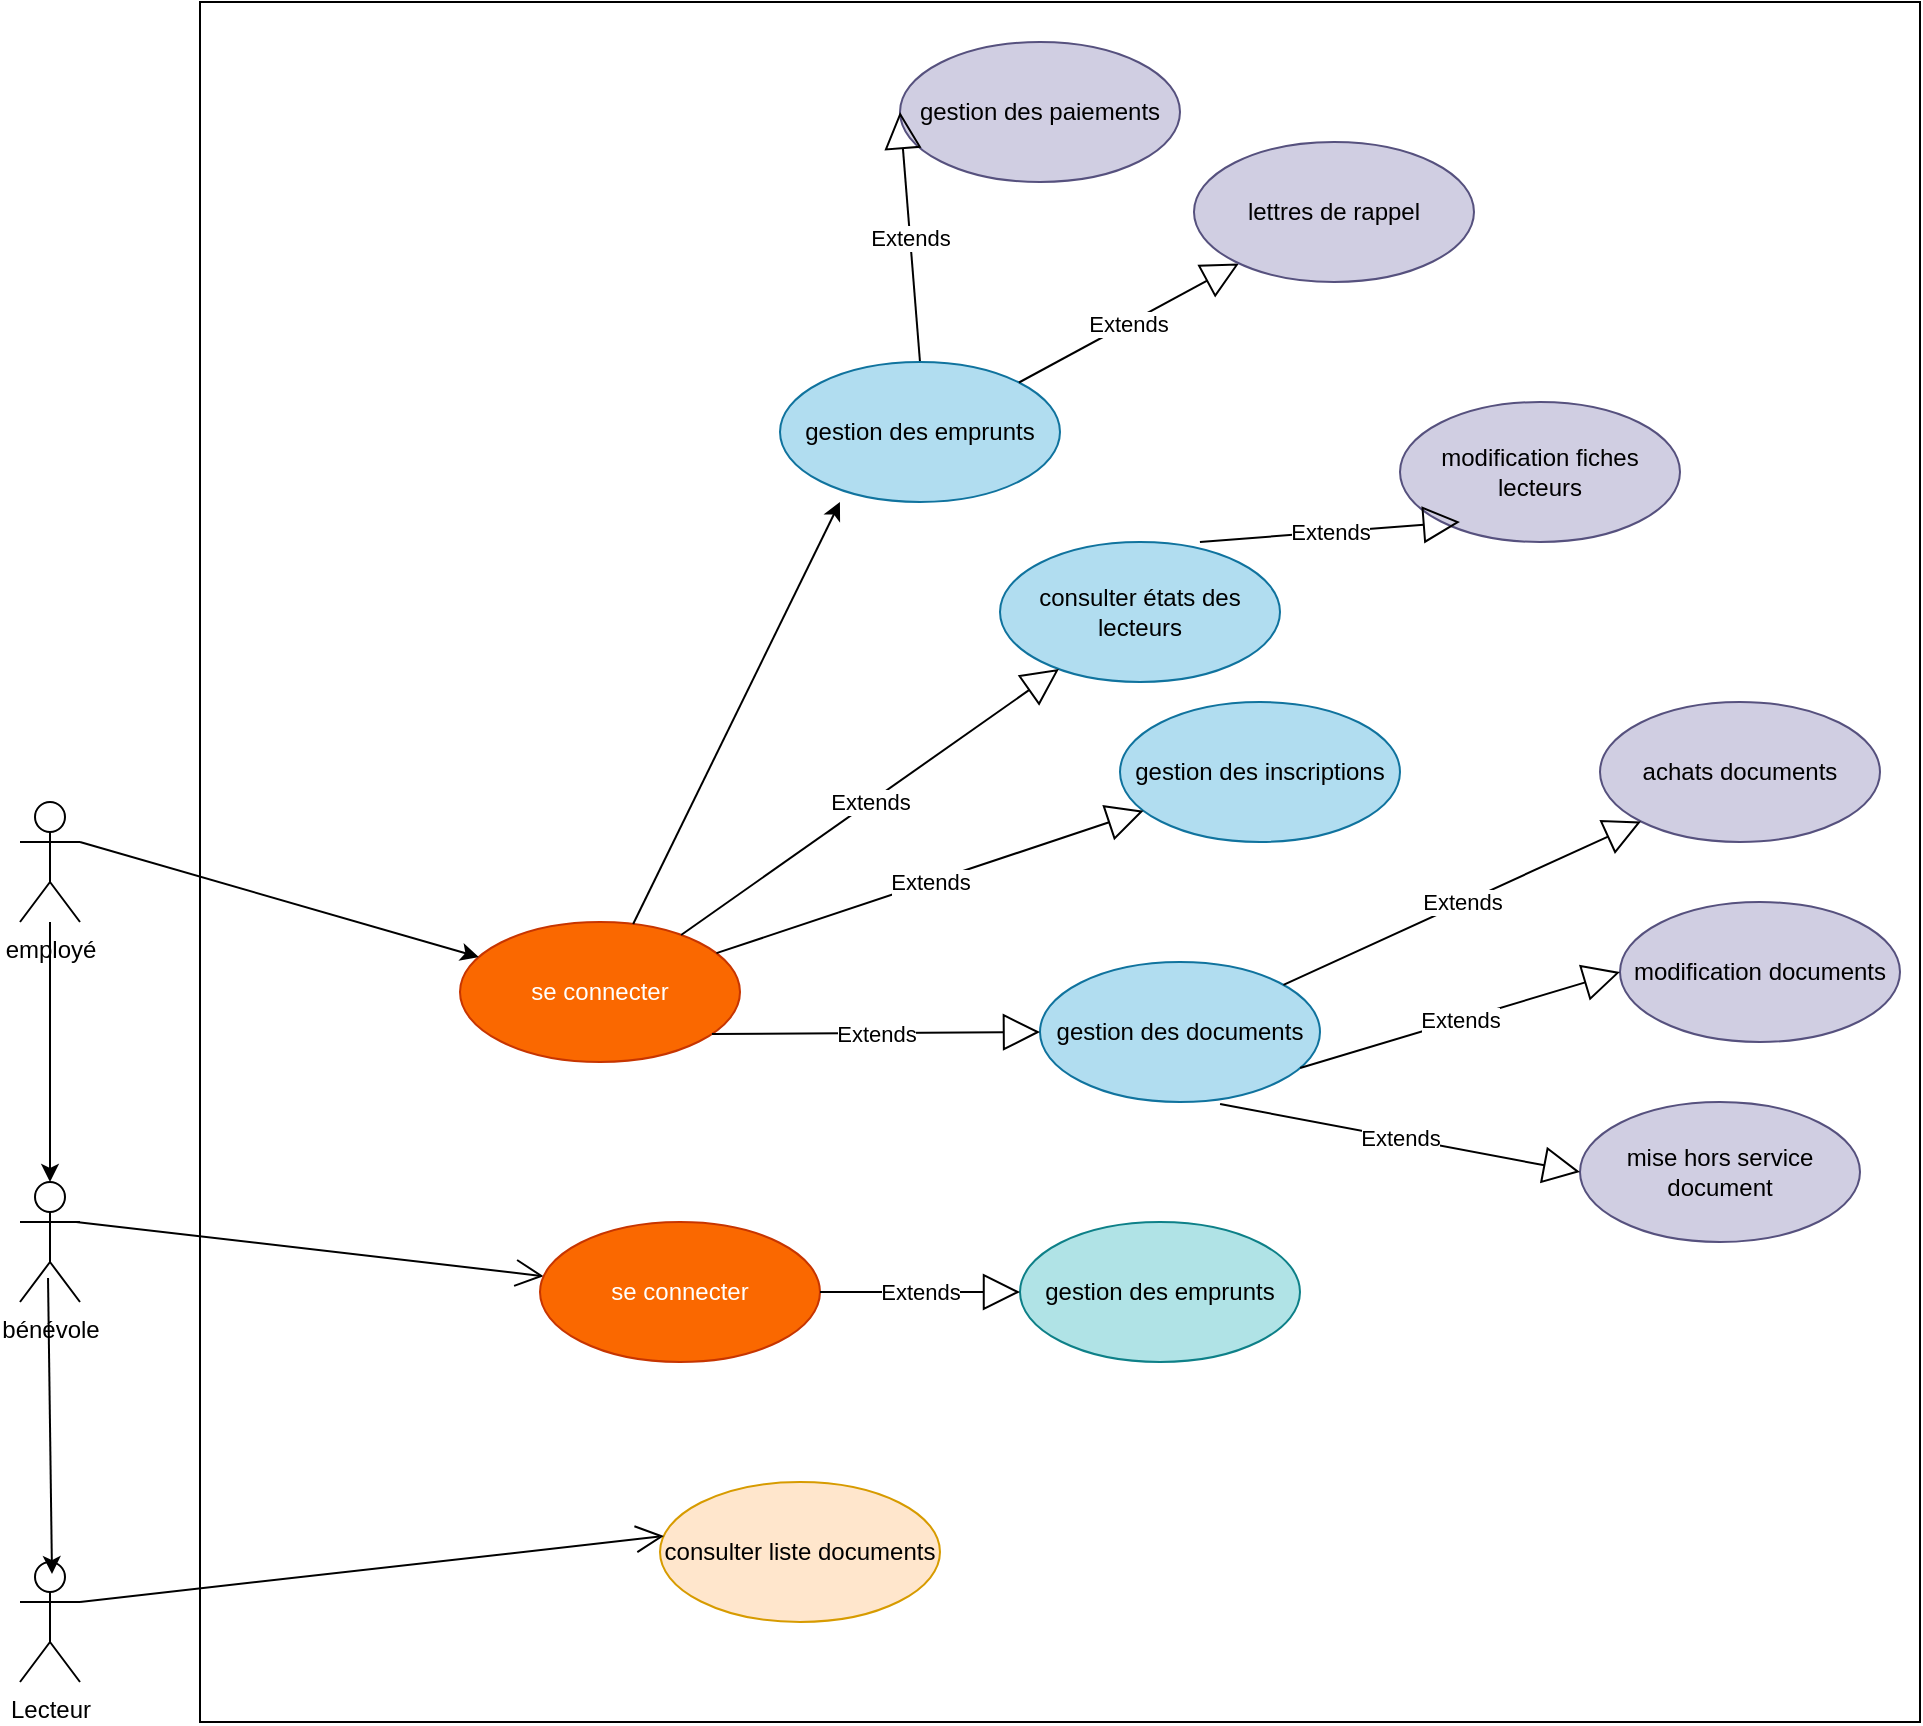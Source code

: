 <mxfile version="14.4.3" type="device" pages="4"><diagram id="DO4uko5vKK5NIbCpKSn-" name="cas d'utilisation"><mxGraphModel dx="1086" dy="806" grid="1" gridSize="10" guides="1" tooltips="1" connect="1" arrows="1" fold="1" page="1" pageScale="1" pageWidth="827" pageHeight="1169" math="0" shadow="0"><root><mxCell id="0"/><mxCell id="1" parent="0"/><mxCell id="ueaCY56enkbdv2ROeBKe-2" value="" style="whiteSpace=wrap;html=1;aspect=fixed;" parent="1" vertex="1"><mxGeometry x="190" y="260" width="860" height="860" as="geometry"/></mxCell><mxCell id="ueaCY56enkbdv2ROeBKe-3" value="Lecteur" style="shape=umlActor;verticalLabelPosition=bottom;verticalAlign=top;html=1;" parent="1" vertex="1"><mxGeometry x="100" y="1040" width="30" height="60" as="geometry"/></mxCell><mxCell id="ueaCY56enkbdv2ROeBKe-4" value="bénévole" style="shape=umlActor;verticalLabelPosition=bottom;verticalAlign=top;html=1;" parent="1" vertex="1"><mxGeometry x="100" y="850" width="30" height="60" as="geometry"/></mxCell><mxCell id="ueaCY56enkbdv2ROeBKe-7" value="employé" style="shape=umlActor;verticalLabelPosition=bottom;verticalAlign=top;html=1;" parent="1" vertex="1"><mxGeometry x="100" y="660" width="30" height="60" as="geometry"/></mxCell><mxCell id="ueaCY56enkbdv2ROeBKe-10" value="consulter liste documents" style="ellipse;whiteSpace=wrap;html=1;fillColor=#ffe6cc;strokeColor=#d79b00;" parent="1" vertex="1"><mxGeometry x="420" y="1000" width="140" height="70" as="geometry"/></mxCell><mxCell id="ueaCY56enkbdv2ROeBKe-11" value="" style="endArrow=open;endFill=1;endSize=12;html=1;exitX=1;exitY=0.333;exitDx=0;exitDy=0;exitPerimeter=0;entryX=0.014;entryY=0.386;entryDx=0;entryDy=0;entryPerimeter=0;" parent="1" source="ueaCY56enkbdv2ROeBKe-3" target="ueaCY56enkbdv2ROeBKe-10" edge="1"><mxGeometry width="160" relative="1" as="geometry"><mxPoint x="360" y="870" as="sourcePoint"/><mxPoint x="520" y="870" as="targetPoint"/></mxGeometry></mxCell><mxCell id="ueaCY56enkbdv2ROeBKe-13" value="" style="endArrow=open;endFill=1;endSize=12;html=1;exitX=0.935;exitY=0.333;exitDx=0;exitDy=0;exitPerimeter=0;" parent="1" source="ueaCY56enkbdv2ROeBKe-4" target="ueaCY56enkbdv2ROeBKe-23" edge="1"><mxGeometry width="160" relative="1" as="geometry"><mxPoint x="128.04" y="876.49" as="sourcePoint"/><mxPoint x="360" y="884" as="targetPoint"/></mxGeometry></mxCell><mxCell id="ueaCY56enkbdv2ROeBKe-19" value="" style="endArrow=classic;html=1;exitX=0.467;exitY=0.8;exitDx=0;exitDy=0;exitPerimeter=0;" parent="1" source="ueaCY56enkbdv2ROeBKe-4" edge="1"><mxGeometry width="50" height="50" relative="1" as="geometry"><mxPoint x="420" y="990" as="sourcePoint"/><mxPoint x="116" y="1046" as="targetPoint"/></mxGeometry></mxCell><mxCell id="ueaCY56enkbdv2ROeBKe-20" value="" style="endArrow=classic;html=1;" parent="1" source="ueaCY56enkbdv2ROeBKe-7" target="ueaCY56enkbdv2ROeBKe-4" edge="1"><mxGeometry width="50" height="50" relative="1" as="geometry"><mxPoint x="420" y="990" as="sourcePoint"/><mxPoint x="470" y="940" as="targetPoint"/></mxGeometry></mxCell><mxCell id="ueaCY56enkbdv2ROeBKe-21" value="se connecter" style="ellipse;whiteSpace=wrap;html=1;labelBackgroundColor=none;fillColor=#fa6800;strokeColor=#C73500;fontColor=#ffffff;" parent="1" vertex="1"><mxGeometry x="320" y="720" width="140" height="70" as="geometry"/></mxCell><mxCell id="ueaCY56enkbdv2ROeBKe-22" value="" style="endArrow=classic;html=1;exitX=1;exitY=0.333;exitDx=0;exitDy=0;exitPerimeter=0;" parent="1" source="ueaCY56enkbdv2ROeBKe-7" target="ueaCY56enkbdv2ROeBKe-21" edge="1"><mxGeometry width="50" height="50" relative="1" as="geometry"><mxPoint x="420" y="690" as="sourcePoint"/><mxPoint x="470" y="640" as="targetPoint"/></mxGeometry></mxCell><mxCell id="ueaCY56enkbdv2ROeBKe-23" value="se connecter" style="ellipse;whiteSpace=wrap;html=1;fillColor=#fa6800;strokeColor=#C73500;fontColor=#ffffff;" parent="1" vertex="1"><mxGeometry x="360" y="870" width="140" height="70" as="geometry"/></mxCell><mxCell id="ueaCY56enkbdv2ROeBKe-24" value="gestion des emprunts" style="ellipse;whiteSpace=wrap;html=1;fillColor=#b0e3e6;strokeColor=#0e8088;" parent="1" vertex="1"><mxGeometry x="600" y="870" width="140" height="70" as="geometry"/></mxCell><mxCell id="ueaCY56enkbdv2ROeBKe-25" value="Extends" style="endArrow=block;endSize=16;endFill=0;html=1;exitX=1;exitY=0.5;exitDx=0;exitDy=0;" parent="1" source="ueaCY56enkbdv2ROeBKe-23" target="ueaCY56enkbdv2ROeBKe-24" edge="1"><mxGeometry width="160" relative="1" as="geometry"><mxPoint x="360" y="870" as="sourcePoint"/><mxPoint x="520" y="870" as="targetPoint"/></mxGeometry></mxCell><mxCell id="ueaCY56enkbdv2ROeBKe-28" value="consulter états des lecteurs" style="ellipse;whiteSpace=wrap;html=1;fillColor=#b1ddf0;strokeColor=#10739e;" parent="1" vertex="1"><mxGeometry x="590" y="530" width="140" height="70" as="geometry"/></mxCell><mxCell id="ueaCY56enkbdv2ROeBKe-29" value="Extends" style="endArrow=block;endSize=16;endFill=0;html=1;" parent="1" source="ueaCY56enkbdv2ROeBKe-21" target="ueaCY56enkbdv2ROeBKe-28" edge="1"><mxGeometry width="160" relative="1" as="geometry"><mxPoint x="360" y="670" as="sourcePoint"/><mxPoint x="520" y="670" as="targetPoint"/></mxGeometry></mxCell><mxCell id="ueaCY56enkbdv2ROeBKe-30" value="gestion des inscriptions" style="ellipse;whiteSpace=wrap;html=1;fillColor=#b1ddf0;strokeColor=#10739e;" parent="1" vertex="1"><mxGeometry x="650" y="610" width="140" height="70" as="geometry"/></mxCell><mxCell id="ueaCY56enkbdv2ROeBKe-32" value="gestion des documents" style="ellipse;whiteSpace=wrap;html=1;fillColor=#b1ddf0;strokeColor=#10739e;" parent="1" vertex="1"><mxGeometry x="610" y="740" width="140" height="70" as="geometry"/></mxCell><mxCell id="ueaCY56enkbdv2ROeBKe-34" value="Extends" style="endArrow=block;endSize=16;endFill=0;html=1;" parent="1" source="ueaCY56enkbdv2ROeBKe-21" target="ueaCY56enkbdv2ROeBKe-30" edge="1"><mxGeometry width="160" relative="1" as="geometry"><mxPoint x="360" y="560" as="sourcePoint"/><mxPoint x="520" y="560" as="targetPoint"/></mxGeometry></mxCell><mxCell id="ueaCY56enkbdv2ROeBKe-36" value="Extends" style="endArrow=block;endSize=16;endFill=0;html=1;entryX=0;entryY=0.5;entryDx=0;entryDy=0;exitX=0.9;exitY=0.8;exitDx=0;exitDy=0;exitPerimeter=0;" parent="1" source="ueaCY56enkbdv2ROeBKe-21" target="ueaCY56enkbdv2ROeBKe-32" edge="1"><mxGeometry width="160" relative="1" as="geometry"><mxPoint x="470" y="675" as="sourcePoint"/><mxPoint x="752.02" y="579.611" as="targetPoint"/></mxGeometry></mxCell><mxCell id="ueaCY56enkbdv2ROeBKe-37" value="achats documents" style="ellipse;whiteSpace=wrap;html=1;fillColor=#d0cee2;strokeColor=#56517e;" parent="1" vertex="1"><mxGeometry x="890" y="610" width="140" height="70" as="geometry"/></mxCell><mxCell id="ueaCY56enkbdv2ROeBKe-38" value="modification documents" style="ellipse;whiteSpace=wrap;html=1;fillColor=#d0cee2;strokeColor=#56517e;" parent="1" vertex="1"><mxGeometry x="900" y="710" width="140" height="70" as="geometry"/></mxCell><mxCell id="ueaCY56enkbdv2ROeBKe-39" value="Extends" style="endArrow=block;endSize=16;endFill=0;html=1;entryX=0;entryY=1;entryDx=0;entryDy=0;" parent="1" source="ueaCY56enkbdv2ROeBKe-32" target="ueaCY56enkbdv2ROeBKe-37" edge="1"><mxGeometry width="160" relative="1" as="geometry"><mxPoint x="456" y="696" as="sourcePoint"/><mxPoint x="770" y="635" as="targetPoint"/></mxGeometry></mxCell><mxCell id="ueaCY56enkbdv2ROeBKe-40" value="Extends" style="endArrow=block;endSize=16;endFill=0;html=1;entryX=0;entryY=0.5;entryDx=0;entryDy=0;exitX=0.929;exitY=0.757;exitDx=0;exitDy=0;exitPerimeter=0;" parent="1" source="ueaCY56enkbdv2ROeBKe-32" target="ueaCY56enkbdv2ROeBKe-38" edge="1"><mxGeometry width="160" relative="1" as="geometry"><mxPoint x="466" y="706" as="sourcePoint"/><mxPoint x="780" y="645" as="targetPoint"/></mxGeometry></mxCell><mxCell id="ueaCY56enkbdv2ROeBKe-41" value="mise hors service document" style="ellipse;whiteSpace=wrap;html=1;fillColor=#d0cee2;strokeColor=#56517e;" parent="1" vertex="1"><mxGeometry x="880" y="810" width="140" height="70" as="geometry"/></mxCell><mxCell id="ueaCY56enkbdv2ROeBKe-42" value="Extends" style="endArrow=block;endSize=16;endFill=0;html=1;entryX=0;entryY=0.5;entryDx=0;entryDy=0;exitX=0.643;exitY=1.014;exitDx=0;exitDy=0;exitPerimeter=0;" parent="1" source="ueaCY56enkbdv2ROeBKe-32" target="ueaCY56enkbdv2ROeBKe-41" edge="1"><mxGeometry width="160" relative="1" as="geometry"><mxPoint x="900.06" y="652.99" as="sourcePoint"/><mxPoint x="1020" y="625" as="targetPoint"/></mxGeometry></mxCell><mxCell id="ueaCY56enkbdv2ROeBKe-43" value="modification fiches lecteurs" style="ellipse;whiteSpace=wrap;html=1;fillColor=#d0cee2;strokeColor=#56517e;" parent="1" vertex="1"><mxGeometry x="790" y="460" width="140" height="70" as="geometry"/></mxCell><mxCell id="ueaCY56enkbdv2ROeBKe-44" value="Extends" style="endArrow=block;endSize=16;endFill=0;html=1;entryX=0.214;entryY=0.857;entryDx=0;entryDy=0;entryPerimeter=0;exitX=0.714;exitY=0;exitDx=0;exitDy=0;exitPerimeter=0;" parent="1" source="ueaCY56enkbdv2ROeBKe-28" target="ueaCY56enkbdv2ROeBKe-43" edge="1"><mxGeometry width="160" relative="1" as="geometry"><mxPoint x="446.985" y="649.056" as="sourcePoint"/><mxPoint x="697.947" y="510.913" as="targetPoint"/></mxGeometry></mxCell><mxCell id="ueaCY56enkbdv2ROeBKe-45" value="gestion des paiements" style="ellipse;whiteSpace=wrap;html=1;fillColor=#d0cee2;strokeColor=#56517e;" parent="1" vertex="1"><mxGeometry x="540" y="280" width="140" height="70" as="geometry"/></mxCell><mxCell id="ueaCY56enkbdv2ROeBKe-46" value="Extends" style="endArrow=block;endSize=16;endFill=0;html=1;exitX=0.5;exitY=0;exitDx=0;exitDy=0;entryX=0;entryY=0.5;entryDx=0;entryDy=0;" parent="1" source="ueaCY56enkbdv2ROeBKe-47" target="ueaCY56enkbdv2ROeBKe-45" edge="1"><mxGeometry width="160" relative="1" as="geometry"><mxPoint x="460" y="845" as="sourcePoint"/><mxPoint x="600" y="845" as="targetPoint"/></mxGeometry></mxCell><mxCell id="ueaCY56enkbdv2ROeBKe-47" value="gestion des emprunts" style="ellipse;whiteSpace=wrap;html=1;fillColor=#b1ddf0;strokeColor=#10739e;" parent="1" vertex="1"><mxGeometry x="480" y="440" width="140" height="70" as="geometry"/></mxCell><mxCell id="ueaCY56enkbdv2ROeBKe-48" value="" style="endArrow=classic;html=1;entryX=0.214;entryY=1;entryDx=0;entryDy=0;entryPerimeter=0;" parent="1" source="ueaCY56enkbdv2ROeBKe-21" target="ueaCY56enkbdv2ROeBKe-47" edge="1"><mxGeometry width="50" height="50" relative="1" as="geometry"><mxPoint x="390" y="710" as="sourcePoint"/><mxPoint x="440" y="660" as="targetPoint"/></mxGeometry></mxCell><mxCell id="ueaCY56enkbdv2ROeBKe-49" value="Extends" style="endArrow=block;endSize=16;endFill=0;html=1;exitX=1;exitY=0;exitDx=0;exitDy=0;" parent="1" source="ueaCY56enkbdv2ROeBKe-47" target="ueaCY56enkbdv2ROeBKe-50" edge="1"><mxGeometry width="160" relative="1" as="geometry"><mxPoint x="443.664" y="647.644" as="sourcePoint"/><mxPoint x="596.167" y="552.288" as="targetPoint"/></mxGeometry></mxCell><mxCell id="ueaCY56enkbdv2ROeBKe-50" value="lettres de rappel" style="ellipse;whiteSpace=wrap;html=1;fillColor=#d0cee2;strokeColor=#56517e;" parent="1" vertex="1"><mxGeometry x="686.997" y="329.998" width="140" height="70" as="geometry"/></mxCell></root></mxGraphModel></diagram><diagram id="wdaVjVZ2mhgxww3qA8cn" name="diagrammes de séquences"><mxGraphModel dx="1422" dy="1991" grid="1" gridSize="10" guides="1" tooltips="1" connect="1" arrows="1" fold="1" page="1" pageScale="1" pageWidth="827" pageHeight="1169" math="0" shadow="0"><root><mxCell id="q8xgIVhk3jooWMv8Dn7T-0"/><mxCell id="q8xgIVhk3jooWMv8Dn7T-1" parent="q8xgIVhk3jooWMv8Dn7T-0"/><mxCell id="q8xgIVhk3jooWMv8Dn7T-2" value="employé" style="shape=umlActor;verticalLabelPosition=bottom;verticalAlign=top;html=1;outlineConnect=0;" parent="q8xgIVhk3jooWMv8Dn7T-1" vertex="1"><mxGeometry x="150" y="220" width="30" height="60" as="geometry"/></mxCell><mxCell id="q8xgIVhk3jooWMv8Dn7T-4" value="" style="endArrow=none;dashed=1;html=1;dashPattern=1 3;strokeWidth=2;entryX=0.5;entryY=1;entryDx=0;entryDy=0;" parent="q8xgIVhk3jooWMv8Dn7T-1" source="q8xgIVhk3jooWMv8Dn7T-22" edge="1"><mxGeometry width="50" height="50" relative="1" as="geometry"><mxPoint x="520" y="720" as="sourcePoint"/><mxPoint x="520" y="300" as="targetPoint"/></mxGeometry></mxCell><mxCell id="q8xgIVhk3jooWMv8Dn7T-5" value="" style="endArrow=none;dashed=1;html=1;" parent="q8xgIVhk3jooWMv8Dn7T-1" target="q8xgIVhk3jooWMv8Dn7T-2" edge="1"><mxGeometry width="50" height="50" relative="1" as="geometry"><mxPoint x="165" y="740" as="sourcePoint"/><mxPoint x="210" y="400" as="targetPoint"/></mxGeometry></mxCell><mxCell id="0WLN5nnDKYKT6jejj_Fi-0" value="1- Clique sur l'interface de prêt" style="html=1;verticalAlign=bottom;startArrow=oval;startFill=1;endArrow=block;startSize=8;" parent="q8xgIVhk3jooWMv8Dn7T-1" edge="1"><mxGeometry width="60" relative="1" as="geometry"><mxPoint x="170" y="320" as="sourcePoint"/><mxPoint x="520" y="320" as="targetPoint"/><Array as="points"><mxPoint x="200" y="320"/></Array></mxGeometry></mxCell><mxCell id="0WLN5nnDKYKT6jejj_Fi-2" value="2- affiche l'interface de prêt" style="html=1;verticalAlign=bottom;startArrow=oval;startFill=1;endArrow=block;startSize=8;" parent="q8xgIVhk3jooWMv8Dn7T-1" edge="1"><mxGeometry width="60" relative="1" as="geometry"><mxPoint x="520" y="360" as="sourcePoint"/><mxPoint x="160" y="360" as="targetPoint"/></mxGeometry></mxCell><mxCell id="0WLN5nnDKYKT6jejj_Fi-3" value="3a- Renseigne le numéro du lecteur, et valide" style="html=1;verticalAlign=bottom;startArrow=oval;startFill=1;endArrow=block;startSize=8;" parent="q8xgIVhk3jooWMv8Dn7T-1" edge="1"><mxGeometry width="60" relative="1" as="geometry"><mxPoint x="170" y="390" as="sourcePoint"/><mxPoint x="520" y="390" as="targetPoint"/><Array as="points"><mxPoint x="200" y="390"/></Array></mxGeometry></mxCell><mxCell id="0WLN5nnDKYKT6jejj_Fi-4" value="4- Affiche la fiche lecteurt" style="html=1;verticalAlign=bottom;startArrow=oval;startFill=1;endArrow=block;startSize=8;" parent="q8xgIVhk3jooWMv8Dn7T-1" edge="1"><mxGeometry width="60" relative="1" as="geometry"><mxPoint x="520" y="430" as="sourcePoint"/><mxPoint x="160" y="430" as="targetPoint"/></mxGeometry></mxCell><mxCell id="0WLN5nnDKYKT6jejj_Fi-7" value="5- Clique sur nouvel emprunt" style="html=1;verticalAlign=bottom;startArrow=oval;startFill=1;endArrow=block;startSize=8;" parent="q8xgIVhk3jooWMv8Dn7T-1" edge="1"><mxGeometry width="60" relative="1" as="geometry"><mxPoint x="170" y="460" as="sourcePoint"/><mxPoint x="520" y="460" as="targetPoint"/><Array as="points"><mxPoint x="200" y="460"/></Array></mxGeometry></mxCell><mxCell id="0WLN5nnDKYKT6jejj_Fi-8" value="6- affiche formulaire recherche de document" style="html=1;verticalAlign=bottom;startArrow=oval;startFill=1;endArrow=block;startSize=8;" parent="q8xgIVhk3jooWMv8Dn7T-1" edge="1"><mxGeometry x="-0.056" width="60" relative="1" as="geometry"><mxPoint x="520" y="490" as="sourcePoint"/><mxPoint x="160" y="490" as="targetPoint"/><mxPoint as="offset"/></mxGeometry></mxCell><mxCell id="0WLN5nnDKYKT6jejj_Fi-9" value="7a- rempli et valide la recherche" style="html=1;verticalAlign=bottom;startArrow=oval;startFill=1;endArrow=block;startSize=8;" parent="q8xgIVhk3jooWMv8Dn7T-1" edge="1"><mxGeometry width="60" relative="1" as="geometry"><mxPoint x="170" y="520" as="sourcePoint"/><mxPoint x="520" y="520" as="targetPoint"/><Array as="points"><mxPoint x="200" y="520"/></Array></mxGeometry></mxCell><mxCell id="0WLN5nnDKYKT6jejj_Fi-10" value="12b- enregistre fiche d'emprunt dans la BDD" style="edgeStyle=orthogonalEdgeStyle;html=1;align=left;spacingLeft=2;endArrow=block;rounded=0;entryX=1;entryY=0;" parent="q8xgIVhk3jooWMv8Dn7T-1" edge="1"><mxGeometry x="0.077" y="25" relative="1" as="geometry"><mxPoint x="520" y="640" as="sourcePoint"/><Array as="points"><mxPoint x="545" y="640"/><mxPoint x="545" y="660"/></Array><mxPoint x="525" y="660" as="targetPoint"/><mxPoint as="offset"/></mxGeometry></mxCell><mxCell id="0WLN5nnDKYKT6jejj_Fi-11" value="9- affiche la possibilité d'emprunt" style="html=1;verticalAlign=bottom;startArrow=oval;startFill=1;endArrow=block;startSize=8;" parent="q8xgIVhk3jooWMv8Dn7T-1" edge="1"><mxGeometry x="-0.056" width="60" relative="1" as="geometry"><mxPoint x="520" y="550" as="sourcePoint"/><mxPoint x="160" y="550" as="targetPoint"/><mxPoint as="offset"/></mxGeometry></mxCell><mxCell id="0WLN5nnDKYKT6jejj_Fi-13" value="&lt;h1&gt;Scénario principal&lt;/h1&gt;" style="text;html=1;strokeColor=none;fillColor=none;spacing=5;spacingTop=-20;whiteSpace=wrap;overflow=hidden;rounded=0;" parent="q8xgIVhk3jooWMv8Dn7T-1" vertex="1"><mxGeometry x="220" y="170" width="270" height="120" as="geometry"/></mxCell><mxCell id="0WLN5nnDKYKT6jejj_Fi-14" value="employé" style="shape=umlActor;verticalLabelPosition=bottom;verticalAlign=top;html=1;outlineConnect=0;" parent="q8xgIVhk3jooWMv8Dn7T-1" vertex="1"><mxGeometry x="940" y="190" width="30" height="60" as="geometry"/></mxCell><mxCell id="0WLN5nnDKYKT6jejj_Fi-15" value="" style="endArrow=none;dashed=1;html=1;dashPattern=1 3;strokeWidth=2;entryX=0.5;entryY=1;entryDx=0;entryDy=0;" parent="q8xgIVhk3jooWMv8Dn7T-1" edge="1"><mxGeometry width="50" height="50" relative="1" as="geometry"><mxPoint x="1310" y="520" as="sourcePoint"/><mxPoint x="1310" y="270" as="targetPoint"/></mxGeometry></mxCell><mxCell id="0WLN5nnDKYKT6jejj_Fi-16" value="" style="endArrow=none;dashed=1;html=1;" parent="q8xgIVhk3jooWMv8Dn7T-1" target="0WLN5nnDKYKT6jejj_Fi-14" edge="1"><mxGeometry width="50" height="50" relative="1" as="geometry"><mxPoint x="955" y="530" as="sourcePoint"/><mxPoint x="1000" y="370" as="targetPoint"/></mxGeometry></mxCell><mxCell id="0WLN5nnDKYKT6jejj_Fi-17" value="4-1&amp;nbsp; le système affiche les conditions d'emprunt, ici la caution" style="html=1;verticalAlign=bottom;startArrow=oval;startFill=1;endArrow=block;startSize=8;" parent="q8xgIVhk3jooWMv8Dn7T-1" edge="1"><mxGeometry width="60" relative="1" as="geometry"><mxPoint x="1310" y="300" as="sourcePoint"/><mxPoint x="960" y="300" as="targetPoint"/><Array as="points"/></mxGeometry></mxCell><mxCell id="0WLN5nnDKYKT6jejj_Fi-19" value="4-2&amp;nbsp; l'employé clique sur l'option de paiement de caution" style="html=1;verticalAlign=bottom;startArrow=oval;startFill=1;endArrow=block;startSize=8;" parent="q8xgIVhk3jooWMv8Dn7T-1" edge="1"><mxGeometry width="60" relative="1" as="geometry"><mxPoint x="960" y="330" as="sourcePoint"/><mxPoint x="1310" y="330" as="targetPoint"/><Array as="points"><mxPoint x="990" y="330"/></Array></mxGeometry></mxCell><mxCell id="0WLN5nnDKYKT6jejj_Fi-20" value="4-3 le système affiche l'interface de paiement&amp;nbsp;" style="html=1;verticalAlign=bottom;startArrow=oval;startFill=1;endArrow=block;startSize=8;" parent="q8xgIVhk3jooWMv8Dn7T-1" edge="1"><mxGeometry width="60" relative="1" as="geometry"><mxPoint x="1310" y="360" as="sourcePoint"/><mxPoint x="950" y="360" as="targetPoint"/></mxGeometry></mxCell><mxCell id="0WLN5nnDKYKT6jejj_Fi-21" value="4-4 l'employé clique sur le moyen de paiement utilisé" style="html=1;verticalAlign=bottom;startArrow=oval;startFill=1;endArrow=block;startSize=8;" parent="q8xgIVhk3jooWMv8Dn7T-1" edge="1"><mxGeometry width="60" relative="1" as="geometry"><mxPoint x="960" y="390" as="sourcePoint"/><mxPoint x="1310" y="390" as="targetPoint"/><Array as="points"><mxPoint x="990" y="390"/></Array></mxGeometry></mxCell><mxCell id="0WLN5nnDKYKT6jejj_Fi-22" value="4-5 le système lui affiche la démarche a suivre" style="html=1;verticalAlign=bottom;startArrow=oval;startFill=1;endArrow=block;startSize=8;" parent="q8xgIVhk3jooWMv8Dn7T-1" edge="1"><mxGeometry x="-0.056" width="60" relative="1" as="geometry"><mxPoint x="1310" y="430" as="sourcePoint"/><mxPoint x="950" y="430" as="targetPoint"/><mxPoint as="offset"/></mxGeometry></mxCell><mxCell id="0WLN5nnDKYKT6jejj_Fi-23" value="4-6 l'employé suit la démarche et valide le paiement" style="html=1;verticalAlign=bottom;startArrow=oval;startFill=1;endArrow=block;startSize=8;" parent="q8xgIVhk3jooWMv8Dn7T-1" edge="1"><mxGeometry width="60" relative="1" as="geometry"><mxPoint x="960" y="460" as="sourcePoint"/><mxPoint x="1310" y="460" as="targetPoint"/><Array as="points"><mxPoint x="990" y="460"/></Array></mxGeometry></mxCell><mxCell id="0WLN5nnDKYKT6jejj_Fi-24" value="4-7 le système affiche que le paiement a réussi" style="html=1;verticalAlign=bottom;startArrow=oval;startFill=1;endArrow=block;startSize=8;" parent="q8xgIVhk3jooWMv8Dn7T-1" edge="1"><mxGeometry x="-0.056" width="60" relative="1" as="geometry"><mxPoint x="1310" y="490" as="sourcePoint"/><mxPoint x="950" y="490" as="targetPoint"/><mxPoint as="offset"/></mxGeometry></mxCell><mxCell id="0WLN5nnDKYKT6jejj_Fi-25" value="&lt;h1&gt;Scénario alternatif :&amp;nbsp;&lt;/h1&gt;&lt;div&gt;Emprunt de cd-rom&lt;/div&gt;" style="text;html=1;strokeColor=none;fillColor=none;spacing=5;spacingTop=-20;whiteSpace=wrap;overflow=hidden;rounded=0;" parent="q8xgIVhk3jooWMv8Dn7T-1" vertex="1"><mxGeometry x="1000" y="120" width="270" height="120" as="geometry"/></mxCell><mxCell id="0WLN5nnDKYKT6jejj_Fi-27" value="3b- Vérifie que les champs obligatoires sont bien remplis" style="edgeStyle=orthogonalEdgeStyle;html=1;align=left;spacingLeft=2;endArrow=block;rounded=0;entryX=1;entryY=0;" parent="q8xgIVhk3jooWMv8Dn7T-1" edge="1"><mxGeometry x="0.077" y="10" relative="1" as="geometry"><mxPoint x="520" y="410" as="sourcePoint"/><Array as="points"><mxPoint x="545" y="410"/></Array><mxPoint x="525" y="430" as="targetPoint"/><mxPoint as="offset"/></mxGeometry></mxCell><mxCell id="q8xgIVhk3jooWMv8Dn7T-22" value="" style="shape=umlDestroy;whiteSpace=wrap;html=1;strokeWidth=3;" parent="q8xgIVhk3jooWMv8Dn7T-1" vertex="1"><mxGeometry x="505" y="720" width="30" height="30" as="geometry"/></mxCell><mxCell id="0WLN5nnDKYKT6jejj_Fi-31" value="" style="endArrow=none;dashed=1;html=1;dashPattern=1 3;strokeWidth=2;entryX=0.5;entryY=1;entryDx=0;entryDy=0;exitX=0.433;exitY=0.633;exitDx=0;exitDy=0;exitPerimeter=0;" parent="q8xgIVhk3jooWMv8Dn7T-1" source="q8xgIVhk3jooWMv8Dn7T-22" target="q8xgIVhk3jooWMv8Dn7T-22" edge="1"><mxGeometry width="50" height="50" relative="1" as="geometry"><mxPoint x="520" y="720" as="sourcePoint"/><mxPoint x="520" y="300" as="targetPoint"/></mxGeometry></mxCell><mxCell id="0WLN5nnDKYKT6jejj_Fi-32" value="employé" style="shape=umlActor;verticalLabelPosition=bottom;verticalAlign=top;html=1;outlineConnect=0;" parent="q8xgIVhk3jooWMv8Dn7T-1" vertex="1"><mxGeometry x="1490" y="210" width="30" height="60" as="geometry"/></mxCell><mxCell id="0WLN5nnDKYKT6jejj_Fi-33" value="" style="endArrow=none;dashed=1;html=1;dashPattern=1 3;strokeWidth=2;entryX=0.5;entryY=1;entryDx=0;entryDy=0;" parent="q8xgIVhk3jooWMv8Dn7T-1" edge="1"><mxGeometry width="50" height="50" relative="1" as="geometry"><mxPoint x="1860" y="460" as="sourcePoint"/><mxPoint x="1860" y="290" as="targetPoint"/></mxGeometry></mxCell><mxCell id="0WLN5nnDKYKT6jejj_Fi-34" value="" style="endArrow=none;dashed=1;html=1;" parent="q8xgIVhk3jooWMv8Dn7T-1" target="0WLN5nnDKYKT6jejj_Fi-32" edge="1"><mxGeometry width="50" height="50" relative="1" as="geometry"><mxPoint x="1505" y="460" as="sourcePoint"/><mxPoint x="1550" y="390" as="targetPoint"/></mxGeometry></mxCell><mxCell id="0WLN5nnDKYKT6jejj_Fi-35" value="4-1 Lesystème affiche lesi nformations du micro film et sa disponibilité" style="html=1;verticalAlign=bottom;startArrow=oval;startFill=1;endArrow=block;startSize=8;" parent="q8xgIVhk3jooWMv8Dn7T-1" edge="1"><mxGeometry width="60" relative="1" as="geometry"><mxPoint x="1860" y="320" as="sourcePoint"/><mxPoint x="1510" y="320" as="targetPoint"/><Array as="points"/></mxGeometry></mxCell><mxCell id="0WLN5nnDKYKT6jejj_Fi-36" value="4-2 l'employé clique sur la fonction d'emprunt" style="html=1;verticalAlign=bottom;startArrow=oval;startFill=1;endArrow=block;startSize=8;" parent="q8xgIVhk3jooWMv8Dn7T-1" edge="1"><mxGeometry width="60" relative="1" as="geometry"><mxPoint x="1510" y="350" as="sourcePoint"/><mxPoint x="1860" y="350" as="targetPoint"/><Array as="points"><mxPoint x="1540" y="350"/></Array></mxGeometry></mxCell><mxCell id="0WLN5nnDKYKT6jejj_Fi-37" value="4-3 le système affiche les conditions d'emprunt : consultation&lt;br&gt;sur place sur écran de lecture" style="html=1;verticalAlign=bottom;startArrow=oval;startFill=1;endArrow=block;startSize=8;" parent="q8xgIVhk3jooWMv8Dn7T-1" edge="1"><mxGeometry width="60" relative="1" as="geometry"><mxPoint x="1860" y="380" as="sourcePoint"/><mxPoint x="1500" y="380" as="targetPoint"/></mxGeometry></mxCell><mxCell id="0WLN5nnDKYKT6jejj_Fi-38" value="4-4 l'employé confirme la disponibilité d'un écran de lecture" style="html=1;verticalAlign=bottom;startArrow=oval;startFill=1;endArrow=block;startSize=8;" parent="q8xgIVhk3jooWMv8Dn7T-1" edge="1"><mxGeometry width="60" relative="1" as="geometry"><mxPoint x="1510" y="420" as="sourcePoint"/><mxPoint x="1860" y="420" as="targetPoint"/><Array as="points"><mxPoint x="1540" y="420"/></Array></mxGeometry></mxCell><mxCell id="0WLN5nnDKYKT6jejj_Fi-42" value="&lt;h1&gt;Scénario alternatif :&lt;/h1&gt;&lt;div&gt;Emprunt de micro-film&lt;/div&gt;" style="text;html=1;strokeColor=none;fillColor=none;spacing=5;spacingTop=-20;whiteSpace=wrap;overflow=hidden;rounded=0;" parent="q8xgIVhk3jooWMv8Dn7T-1" vertex="1"><mxGeometry x="1550" y="140" width="270" height="120" as="geometry"/></mxCell><mxCell id="0WLN5nnDKYKT6jejj_Fi-46" value="employé" style="shape=umlActor;verticalLabelPosition=bottom;verticalAlign=top;html=1;outlineConnect=0;" parent="q8xgIVhk3jooWMv8Dn7T-1" vertex="1"><mxGeometry x="930" y="655" width="30" height="60" as="geometry"/></mxCell><mxCell id="0WLN5nnDKYKT6jejj_Fi-47" value="" style="endArrow=none;dashed=1;html=1;dashPattern=1 3;strokeWidth=2;entryX=0.5;entryY=1;entryDx=0;entryDy=0;" parent="q8xgIVhk3jooWMv8Dn7T-1" edge="1"><mxGeometry width="50" height="50" relative="1" as="geometry"><mxPoint x="1300" y="870" as="sourcePoint"/><mxPoint x="1300" y="735" as="targetPoint"/></mxGeometry></mxCell><mxCell id="0WLN5nnDKYKT6jejj_Fi-48" value="" style="endArrow=none;dashed=1;html=1;" parent="q8xgIVhk3jooWMv8Dn7T-1" target="0WLN5nnDKYKT6jejj_Fi-46" edge="1"><mxGeometry width="50" height="50" relative="1" as="geometry"><mxPoint x="945" y="870" as="sourcePoint"/><mxPoint x="990" y="835" as="targetPoint"/></mxGeometry></mxCell><mxCell id="0WLN5nnDKYKT6jejj_Fi-49" value="4-1 le système affiche l'impossibilité d'emprunt pour ce numéro de lecteur" style="html=1;verticalAlign=bottom;startArrow=oval;startFill=1;endArrow=block;startSize=8;" parent="q8xgIVhk3jooWMv8Dn7T-1" edge="1"><mxGeometry width="60" relative="1" as="geometry"><mxPoint x="1300" y="765" as="sourcePoint"/><mxPoint x="950" y="765" as="targetPoint"/><Array as="points"/></mxGeometry></mxCell><mxCell id="0WLN5nnDKYKT6jejj_Fi-50" value="4-2 l'employé annule l'opération" style="html=1;verticalAlign=bottom;startArrow=oval;startFill=1;endArrow=block;startSize=8;" parent="q8xgIVhk3jooWMv8Dn7T-1" edge="1"><mxGeometry width="60" relative="1" as="geometry"><mxPoint x="950" y="795" as="sourcePoint"/><mxPoint x="1300" y="795" as="targetPoint"/><Array as="points"><mxPoint x="980" y="795"/></Array></mxGeometry></mxCell><mxCell id="0WLN5nnDKYKT6jejj_Fi-51" value="4-3 le système renvoi a l'accueil" style="html=1;verticalAlign=bottom;startArrow=oval;startFill=1;endArrow=block;startSize=8;" parent="q8xgIVhk3jooWMv8Dn7T-1" edge="1"><mxGeometry width="60" relative="1" as="geometry"><mxPoint x="1305" y="830" as="sourcePoint"/><mxPoint x="945" y="830" as="targetPoint"/></mxGeometry></mxCell><mxCell id="0WLN5nnDKYKT6jejj_Fi-53" value="&lt;h1&gt;Scénario alternatif :&lt;/h1&gt;&lt;div&gt;L'utilisateur ne remplit pas les conditions d'emprunt&lt;/div&gt;&lt;div&gt;ne veut pas régulariser&lt;/div&gt;" style="text;html=1;strokeColor=none;fillColor=none;spacing=5;spacingTop=-20;whiteSpace=wrap;overflow=hidden;rounded=0;" parent="q8xgIVhk3jooWMv8Dn7T-1" vertex="1"><mxGeometry x="990" y="585" width="270" height="120" as="geometry"/></mxCell><mxCell id="0WLN5nnDKYKT6jejj_Fi-55" value="" style="shape=umlDestroy;whiteSpace=wrap;html=1;strokeWidth=3;" parent="q8xgIVhk3jooWMv8Dn7T-1" vertex="1"><mxGeometry x="1285" y="860" width="30" height="30" as="geometry"/></mxCell><mxCell id="0WLN5nnDKYKT6jejj_Fi-56" value="employé" style="shape=umlActor;verticalLabelPosition=bottom;verticalAlign=top;html=1;outlineConnect=0;" parent="q8xgIVhk3jooWMv8Dn7T-1" vertex="1"><mxGeometry x="1480" y="650" width="30" height="60" as="geometry"/></mxCell><mxCell id="0WLN5nnDKYKT6jejj_Fi-57" value="" style="endArrow=none;dashed=1;html=1;dashPattern=1 3;strokeWidth=2;entryX=0.5;entryY=1;entryDx=0;entryDy=0;" parent="q8xgIVhk3jooWMv8Dn7T-1" edge="1"><mxGeometry width="50" height="50" relative="1" as="geometry"><mxPoint x="1850" y="960" as="sourcePoint"/><mxPoint x="1850" y="730" as="targetPoint"/></mxGeometry></mxCell><mxCell id="0WLN5nnDKYKT6jejj_Fi-58" value="" style="endArrow=none;dashed=1;html=1;" parent="q8xgIVhk3jooWMv8Dn7T-1" target="0WLN5nnDKYKT6jejj_Fi-56" edge="1"><mxGeometry width="50" height="50" relative="1" as="geometry"><mxPoint x="1495" y="960" as="sourcePoint"/><mxPoint x="1540" y="830" as="targetPoint"/></mxGeometry></mxCell><mxCell id="0WLN5nnDKYKT6jejj_Fi-59" value="4-1 le système affiche l'impossibilité d'emprunt pour ce numéro de lecteur" style="html=1;verticalAlign=bottom;startArrow=oval;startFill=1;endArrow=block;startSize=8;" parent="q8xgIVhk3jooWMv8Dn7T-1" edge="1"><mxGeometry width="60" relative="1" as="geometry"><mxPoint x="1850" y="750" as="sourcePoint"/><mxPoint x="1490" y="750" as="targetPoint"/><Array as="points"/></mxGeometry></mxCell><mxCell id="0WLN5nnDKYKT6jejj_Fi-60" value="4-2 L'employé clique sur le bouton de paiement de cotisation" style="html=1;verticalAlign=bottom;startArrow=oval;startFill=1;endArrow=block;startSize=8;" parent="q8xgIVhk3jooWMv8Dn7T-1" edge="1"><mxGeometry width="60" relative="1" as="geometry"><mxPoint x="1500" y="780" as="sourcePoint"/><mxPoint x="1850" y="780" as="targetPoint"/><Array as="points"><mxPoint x="1530" y="780"/></Array></mxGeometry></mxCell><mxCell id="0WLN5nnDKYKT6jejj_Fi-61" value="4-3 le système affiche l'interface de paiement" style="html=1;verticalAlign=bottom;startArrow=oval;startFill=1;endArrow=block;startSize=8;" parent="q8xgIVhk3jooWMv8Dn7T-1" edge="1"><mxGeometry width="60" relative="1" as="geometry"><mxPoint x="1850" y="810" as="sourcePoint"/><mxPoint x="1500" y="810" as="targetPoint"/></mxGeometry></mxCell><mxCell id="0WLN5nnDKYKT6jejj_Fi-62" value="&lt;h1&gt;Scénario alternatif :&lt;/h1&gt;&lt;div&gt;L'utilisateur ne remplit pas les conditions d'emprunt&lt;/div&gt;&lt;div&gt;veut régulariser&lt;/div&gt;" style="text;html=1;strokeColor=none;fillColor=none;spacing=5;spacingTop=-20;whiteSpace=wrap;overflow=hidden;rounded=0;" parent="q8xgIVhk3jooWMv8Dn7T-1" vertex="1"><mxGeometry x="1540" y="580" width="270" height="120" as="geometry"/></mxCell><mxCell id="0WLN5nnDKYKT6jejj_Fi-65" value="4-4 l'employé clique sur le moyen de paiement utilisé" style="html=1;verticalAlign=bottom;startArrow=oval;startFill=1;endArrow=block;startSize=8;" parent="q8xgIVhk3jooWMv8Dn7T-1" edge="1"><mxGeometry width="60" relative="1" as="geometry"><mxPoint x="1500" y="840" as="sourcePoint"/><mxPoint x="1855" y="840" as="targetPoint"/><Array as="points"><mxPoint x="1535" y="840"/></Array></mxGeometry></mxCell><mxCell id="0WLN5nnDKYKT6jejj_Fi-66" value="4-5 le système lui affiche la démarche a suivre" style="html=1;verticalAlign=bottom;startArrow=oval;startFill=1;endArrow=block;startSize=8;" parent="q8xgIVhk3jooWMv8Dn7T-1" edge="1"><mxGeometry x="-0.056" width="60" relative="1" as="geometry"><mxPoint x="1850" y="880" as="sourcePoint"/><mxPoint x="1495" y="880" as="targetPoint"/><mxPoint as="offset"/></mxGeometry></mxCell><mxCell id="0WLN5nnDKYKT6jejj_Fi-67" value="4-6 l'employé suit la démarche et valide le paiement" style="html=1;verticalAlign=bottom;startArrow=oval;startFill=1;endArrow=block;startSize=8;" parent="q8xgIVhk3jooWMv8Dn7T-1" edge="1"><mxGeometry width="60" relative="1" as="geometry"><mxPoint x="1505" y="910" as="sourcePoint"/><mxPoint x="1855" y="910" as="targetPoint"/><Array as="points"><mxPoint x="1535" y="910"/></Array></mxGeometry></mxCell><mxCell id="0WLN5nnDKYKT6jejj_Fi-68" value="4-7 le système affiche que le paiement a réussi" style="html=1;verticalAlign=bottom;startArrow=oval;startFill=1;endArrow=block;startSize=8;" parent="q8xgIVhk3jooWMv8Dn7T-1" edge="1"><mxGeometry x="-0.056" width="60" relative="1" as="geometry"><mxPoint x="1850" y="940" as="sourcePoint"/><mxPoint x="1495" y="940" as="targetPoint"/><mxPoint as="offset"/></mxGeometry></mxCell><mxCell id="0WLN5nnDKYKT6jejj_Fi-69" value="employé" style="shape=umlActor;verticalLabelPosition=bottom;verticalAlign=top;html=1;outlineConnect=0;" parent="q8xgIVhk3jooWMv8Dn7T-1" vertex="1"><mxGeometry x="950" y="-290" width="30" height="60" as="geometry"/></mxCell><mxCell id="0WLN5nnDKYKT6jejj_Fi-70" value="" style="endArrow=none;dashed=1;html=1;dashPattern=1 3;strokeWidth=2;entryX=0.5;entryY=1;entryDx=0;entryDy=0;" parent="q8xgIVhk3jooWMv8Dn7T-1" edge="1"><mxGeometry width="50" height="50" relative="1" as="geometry"><mxPoint x="1320" y="-20" as="sourcePoint"/><mxPoint x="1320" y="-210" as="targetPoint"/></mxGeometry></mxCell><mxCell id="0WLN5nnDKYKT6jejj_Fi-71" value="" style="endArrow=none;dashed=1;html=1;" parent="q8xgIVhk3jooWMv8Dn7T-1" target="0WLN5nnDKYKT6jejj_Fi-69" edge="1"><mxGeometry width="50" height="50" relative="1" as="geometry"><mxPoint x="965" y="-20" as="sourcePoint"/><mxPoint x="1010" y="-110" as="targetPoint"/></mxGeometry></mxCell><mxCell id="0WLN5nnDKYKT6jejj_Fi-73" value="3-1 L'employé clique sur inscription nouvel utilisateur" style="html=1;verticalAlign=bottom;startArrow=oval;startFill=1;endArrow=block;startSize=8;" parent="q8xgIVhk3jooWMv8Dn7T-1" edge="1"><mxGeometry width="60" relative="1" as="geometry"><mxPoint x="970" y="-180" as="sourcePoint"/><mxPoint x="1320" y="-180" as="targetPoint"/><Array as="points"><mxPoint x="1000" y="-180"/></Array></mxGeometry></mxCell><mxCell id="0WLN5nnDKYKT6jejj_Fi-74" value="3-2 le système affiche le formulaire d'inscription" style="html=1;verticalAlign=bottom;startArrow=oval;startFill=1;endArrow=block;startSize=8;" parent="q8xgIVhk3jooWMv8Dn7T-1" edge="1"><mxGeometry width="60" relative="1" as="geometry"><mxPoint x="1325" y="-150" as="sourcePoint"/><mxPoint x="965" y="-150" as="targetPoint"/></mxGeometry></mxCell><mxCell id="0WLN5nnDKYKT6jejj_Fi-75" value="3-3 l'employé rempli le formulaire d'inscription" style="html=1;verticalAlign=bottom;startArrow=oval;startFill=1;endArrow=block;startSize=8;" parent="q8xgIVhk3jooWMv8Dn7T-1" edge="1"><mxGeometry width="60" relative="1" as="geometry"><mxPoint x="970" y="-120" as="sourcePoint"/><mxPoint x="1320" y="-120" as="targetPoint"/><Array as="points"><mxPoint x="1000" y="-120"/></Array></mxGeometry></mxCell><mxCell id="0WLN5nnDKYKT6jejj_Fi-76" value="3-4 Le système affiche un message validant l'inscription" style="html=1;verticalAlign=bottom;startArrow=oval;startFill=1;endArrow=block;startSize=8;" parent="q8xgIVhk3jooWMv8Dn7T-1" edge="1"><mxGeometry x="-0.056" width="60" relative="1" as="geometry"><mxPoint x="1320" y="-70" as="sourcePoint"/><mxPoint x="960" y="-70" as="targetPoint"/><mxPoint as="offset"/></mxGeometry></mxCell><mxCell id="0WLN5nnDKYKT6jejj_Fi-79" value="&lt;h1&gt;Scénario alternatif :&amp;nbsp;&lt;/h1&gt;&lt;div&gt;L'utilisateur n'est pas inscrit et veut s'inscrire&lt;/div&gt;" style="text;html=1;strokeColor=none;fillColor=none;spacing=5;spacingTop=-20;whiteSpace=wrap;overflow=hidden;rounded=0;" parent="q8xgIVhk3jooWMv8Dn7T-1" vertex="1"><mxGeometry x="1010" y="-360" width="270" height="120" as="geometry"/></mxCell><mxCell id="0WLN5nnDKYKT6jejj_Fi-81" value="3-3b Le système effectue une verif formulaire" style="edgeStyle=orthogonalEdgeStyle;html=1;align=left;spacingLeft=2;endArrow=block;rounded=0;entryX=1;entryY=0;" parent="q8xgIVhk3jooWMv8Dn7T-1" edge="1"><mxGeometry x="0.077" y="10" relative="1" as="geometry"><mxPoint x="1315" y="-120" as="sourcePoint"/><Array as="points"><mxPoint x="1340" y="-120"/></Array><mxPoint x="1320" y="-100" as="targetPoint"/><mxPoint as="offset"/></mxGeometry></mxCell><mxCell id="0WLN5nnDKYKT6jejj_Fi-82" value="3-3c Le système enregistre le nouvel utilisateur dans la BDD" style="edgeStyle=orthogonalEdgeStyle;html=1;align=left;spacingLeft=2;endArrow=block;rounded=0;entryX=1;entryY=0;" parent="q8xgIVhk3jooWMv8Dn7T-1" edge="1"><mxGeometry x="0.077" y="10" relative="1" as="geometry"><mxPoint x="1315" y="-90" as="sourcePoint"/><Array as="points"><mxPoint x="1340" y="-90"/></Array><mxPoint x="1320" y="-70" as="targetPoint"/><mxPoint as="offset"/></mxGeometry></mxCell><mxCell id="OKgANDr6dwIMGYQStbgd-0" value="système" style="ellipse;shape=umlEntity;whiteSpace=wrap;html=1;labelBackgroundColor=none;" parent="q8xgIVhk3jooWMv8Dn7T-1" vertex="1"><mxGeometry x="480" y="220" width="80" height="80" as="geometry"/></mxCell><mxCell id="OKgANDr6dwIMGYQStbgd-1" value="système" style="ellipse;shape=umlEntity;whiteSpace=wrap;html=1;labelBackgroundColor=none;" parent="q8xgIVhk3jooWMv8Dn7T-1" vertex="1"><mxGeometry x="1270" y="190" width="80" height="80" as="geometry"/></mxCell><mxCell id="OKgANDr6dwIMGYQStbgd-2" value="système" style="ellipse;shape=umlEntity;whiteSpace=wrap;html=1;labelBackgroundColor=none;" parent="q8xgIVhk3jooWMv8Dn7T-1" vertex="1"><mxGeometry x="1260" y="660" width="80" height="80" as="geometry"/></mxCell><mxCell id="OKgANDr6dwIMGYQStbgd-3" value="système" style="ellipse;shape=umlEntity;whiteSpace=wrap;html=1;labelBackgroundColor=none;" parent="q8xgIVhk3jooWMv8Dn7T-1" vertex="1"><mxGeometry x="1810" y="650" width="80" height="80" as="geometry"/></mxCell><mxCell id="OKgANDr6dwIMGYQStbgd-4" value="système" style="ellipse;shape=umlEntity;whiteSpace=wrap;html=1;labelBackgroundColor=none;" parent="q8xgIVhk3jooWMv8Dn7T-1" vertex="1"><mxGeometry x="1820" y="210" width="80" height="80" as="geometry"/></mxCell><mxCell id="OKgANDr6dwIMGYQStbgd-5" value="système" style="ellipse;shape=umlEntity;whiteSpace=wrap;html=1;labelBackgroundColor=none;" parent="q8xgIVhk3jooWMv8Dn7T-1" vertex="1"><mxGeometry x="1280" y="-280" width="80" height="80" as="geometry"/></mxCell><mxCell id="bvFCcw2h9YBuDoOiIJYp-0" value="7b- Vérifie que les champs obligatoires sont bien remplis&lt;br&gt;recherche cote doc et fiche lecteur" style="edgeStyle=orthogonalEdgeStyle;html=1;align=left;spacingLeft=2;endArrow=block;rounded=0;entryX=1;entryY=0;" edge="1" parent="q8xgIVhk3jooWMv8Dn7T-1"><mxGeometry x="0.077" y="10" relative="1" as="geometry"><mxPoint x="520" y="520" as="sourcePoint"/><Array as="points"><mxPoint x="545" y="520"/></Array><mxPoint x="525" y="540" as="targetPoint"/><mxPoint as="offset"/></mxGeometry></mxCell><mxCell id="bvFCcw2h9YBuDoOiIJYp-2" value="10 - clique sur générer fiche d'emprunt" style="html=1;verticalAlign=bottom;startArrow=oval;startFill=1;endArrow=block;startSize=8;" edge="1" parent="q8xgIVhk3jooWMv8Dn7T-1"><mxGeometry width="60" relative="1" as="geometry"><mxPoint x="170" y="580" as="sourcePoint"/><mxPoint x="520" y="580" as="targetPoint"/><Array as="points"><mxPoint x="200" y="580"/></Array></mxGeometry></mxCell><mxCell id="bvFCcw2h9YBuDoOiIJYp-3" value="11 - génère fiche d'emprunt avec date de prêt et date de retour prévue" style="html=1;verticalAlign=bottom;startArrow=oval;startFill=1;endArrow=block;startSize=8;" edge="1" parent="q8xgIVhk3jooWMv8Dn7T-1"><mxGeometry width="60" relative="1" as="geometry"><mxPoint x="520" y="610" as="sourcePoint"/><mxPoint x="160" y="610" as="targetPoint"/><mxPoint as="offset"/></mxGeometry></mxCell><mxCell id="bvFCcw2h9YBuDoOiIJYp-4" value="12a - vérifie et valide fiche d'emprunt" style="html=1;verticalAlign=bottom;startArrow=oval;startFill=1;endArrow=block;startSize=8;" edge="1" parent="q8xgIVhk3jooWMv8Dn7T-1"><mxGeometry width="60" relative="1" as="geometry"><mxPoint x="170" y="639.5" as="sourcePoint"/><mxPoint x="520" y="639.5" as="targetPoint"/><Array as="points"><mxPoint x="200" y="639.5"/></Array></mxGeometry></mxCell><mxCell id="bvFCcw2h9YBuDoOiIJYp-5" value="13 - affiche message confirmation et redirige vers l'accueil" style="html=1;verticalAlign=bottom;startArrow=oval;startFill=1;endArrow=block;startSize=8;" edge="1" parent="q8xgIVhk3jooWMv8Dn7T-1"><mxGeometry width="60" relative="1" as="geometry"><mxPoint x="520" y="679.5" as="sourcePoint"/><mxPoint x="160" y="679.5" as="targetPoint"/><mxPoint as="offset"/></mxGeometry></mxCell></root></mxGraphModel></diagram><diagram id="p1T29znAIJ0-uNde2t8a" name="diagramme d'activité : emprunt"><mxGraphModel dx="2858" dy="1174" grid="1" gridSize="10" guides="1" tooltips="1" connect="1" arrows="1" fold="1" page="1" pageScale="1" pageWidth="827" pageHeight="1169" math="0" shadow="0"><root><mxCell id="9RG9o_W2efTgGGEaUa6K-0"/><mxCell id="9RG9o_W2efTgGGEaUa6K-1" parent="9RG9o_W2efTgGGEaUa6K-0"/><mxCell id="9RG9o_W2efTgGGEaUa6K-13" value="" style="ellipse;html=1;shape=startState;fillColor=#000000;strokeColor=#ff0000;labelBackgroundColor=none;" parent="9RG9o_W2efTgGGEaUa6K-1" vertex="1"><mxGeometry x="384" y="30" width="30" height="30" as="geometry"/></mxCell><mxCell id="9RG9o_W2efTgGGEaUa6K-14" value="" style="edgeStyle=orthogonalEdgeStyle;html=1;verticalAlign=bottom;endArrow=open;endSize=8;strokeColor=#ff0000;entryX=0.5;entryY=0;entryDx=0;entryDy=0;" parent="9RG9o_W2efTgGGEaUa6K-1" source="9RG9o_W2efTgGGEaUa6K-13" target="9RG9o_W2efTgGGEaUa6K-17" edge="1"><mxGeometry relative="1" as="geometry"><mxPoint x="399" y="160" as="targetPoint"/></mxGeometry></mxCell><mxCell id="9RG9o_W2efTgGGEaUa6K-17" value="authentification" style="rounded=1;whiteSpace=wrap;html=1;arcSize=40;fontColor=#000000;fillColor=#ffffc0;strokeColor=#ff0000;labelBackgroundColor=none;" parent="9RG9o_W2efTgGGEaUa6K-1" vertex="1"><mxGeometry x="339" y="100" width="120" height="40" as="geometry"/></mxCell><mxCell id="9RG9o_W2efTgGGEaUa6K-20" value="non" style="edgeStyle=orthogonalEdgeStyle;html=1;align=left;verticalAlign=bottom;endArrow=open;endSize=8;strokeColor=#ff0000;entryX=1;entryY=0.5;entryDx=0;entryDy=0;exitX=1;exitY=0.5;exitDx=0;exitDy=0;" parent="9RG9o_W2efTgGGEaUa6K-1" source="9RG9o_W2efTgGGEaUa6K-19" target="9RG9o_W2efTgGGEaUa6K-17" edge="1"><mxGeometry x="-1" relative="1" as="geometry"><mxPoint x="540" y="280" as="targetPoint"/><Array as="points"><mxPoint x="520" y="210"/><mxPoint x="520" y="120"/></Array></mxGeometry></mxCell><mxCell id="9RG9o_W2efTgGGEaUa6K-21" value="oui" style="edgeStyle=orthogonalEdgeStyle;html=1;align=left;verticalAlign=top;endArrow=open;endSize=8;strokeColor=#ff0000;entryX=0.5;entryY=0;entryDx=0;entryDy=0;" parent="9RG9o_W2efTgGGEaUa6K-1" source="9RG9o_W2efTgGGEaUa6K-19" target="b2JdqQNdE5OKRWhVyFel-38" edge="1"><mxGeometry x="-1" relative="1" as="geometry"><mxPoint x="399" y="280" as="targetPoint"/><Array as="points"/></mxGeometry></mxCell><mxCell id="9RG9o_W2efTgGGEaUa6K-19" value="" style="rhombus;whiteSpace=wrap;html=1;fillColor=#ffffc0;strokeColor=#ff0000;labelBackgroundColor=none;" parent="9RG9o_W2efTgGGEaUa6K-1" vertex="1"><mxGeometry x="359" y="190" width="80" height="40" as="geometry"/></mxCell><mxCell id="9RG9o_W2efTgGGEaUa6K-22" value="" style="edgeStyle=orthogonalEdgeStyle;html=1;verticalAlign=bottom;endArrow=open;endSize=8;strokeColor=#ff0000;" parent="9RG9o_W2efTgGGEaUa6K-1" source="9RG9o_W2efTgGGEaUa6K-17" target="9RG9o_W2efTgGGEaUa6K-19" edge="1"><mxGeometry relative="1" as="geometry"><mxPoint x="399" y="260" as="targetPoint"/><mxPoint x="399" y="140" as="sourcePoint"/></mxGeometry></mxCell><mxCell id="9RG9o_W2efTgGGEaUa6K-25" value="gestion des emprunts" style="rounded=1;whiteSpace=wrap;html=1;arcSize=40;fontColor=#000000;fillColor=#ffffc0;strokeColor=#ff0000;labelBackgroundColor=none;" parent="9RG9o_W2efTgGGEaUa6K-1" vertex="1"><mxGeometry x="339" y="490" width="120" height="40" as="geometry"/></mxCell><mxCell id="9RG9o_W2efTgGGEaUa6K-26" value="" style="edgeStyle=orthogonalEdgeStyle;html=1;verticalAlign=bottom;endArrow=open;endSize=8;strokeColor=#ff0000;entryX=0.5;entryY=0;entryDx=0;entryDy=0;" parent="9RG9o_W2efTgGGEaUa6K-1" source="9RG9o_W2efTgGGEaUa6K-25" target="b2JdqQNdE5OKRWhVyFel-0" edge="1"><mxGeometry relative="1" as="geometry"><mxPoint x="379" y="585" as="targetPoint"/></mxGeometry></mxCell><mxCell id="b2JdqQNdE5OKRWhVyFel-0" value="condition d'emprunt" style="rhombus;whiteSpace=wrap;html=1;fillColor=#ffffc0;strokeColor=#ff0000;labelBackgroundColor=none;" parent="9RG9o_W2efTgGGEaUa6K-1" vertex="1"><mxGeometry x="349" y="585" width="100" height="50" as="geometry"/></mxCell><mxCell id="b2JdqQNdE5OKRWhVyFel-1" value="no" style="edgeStyle=orthogonalEdgeStyle;html=1;align=left;verticalAlign=bottom;endArrow=open;endSize=8;strokeColor=#ff0000;entryX=0.55;entryY=0.25;entryDx=0;entryDy=0;entryPerimeter=0;" parent="9RG9o_W2efTgGGEaUa6K-1" source="b2JdqQNdE5OKRWhVyFel-0" edge="1" target="b2JdqQNdE5OKRWhVyFel-19"><mxGeometry x="-1" relative="1" as="geometry"><mxPoint x="620" y="530" as="targetPoint"/><Array as="points"><mxPoint x="470" y="610"/><mxPoint x="470" y="530"/><mxPoint x="621" y="530"/></Array></mxGeometry></mxCell><mxCell id="b2JdqQNdE5OKRWhVyFel-19" value="" style="shape=line;html=1;strokeWidth=6;strokeColor=#ff0000;labelBackgroundColor=none;" parent="9RG9o_W2efTgGGEaUa6K-1" vertex="1"><mxGeometry x="560" y="540" width="110" height="10" as="geometry"/></mxCell><mxCell id="b2JdqQNdE5OKRWhVyFel-20" value="" style="edgeStyle=orthogonalEdgeStyle;html=1;verticalAlign=bottom;endArrow=open;endSize=8;strokeColor=#ff0000;entryX=0.5;entryY=0;entryDx=0;entryDy=0;" parent="9RG9o_W2efTgGGEaUa6K-1" source="b2JdqQNdE5OKRWhVyFel-19" target="b2JdqQNdE5OKRWhVyFel-25" edge="1"><mxGeometry relative="1" as="geometry"><mxPoint x="660" y="620" as="targetPoint"/><mxPoint x="660" y="560" as="sourcePoint"/><Array as="points"><mxPoint x="670" y="580"/><mxPoint x="670" y="580"/></Array></mxGeometry></mxCell><mxCell id="b2JdqQNdE5OKRWhVyFel-21" value="" style="edgeStyle=orthogonalEdgeStyle;html=1;verticalAlign=bottom;endArrow=open;endSize=8;strokeColor=#ff0000;exitX=0.091;exitY=1;exitDx=0;exitDy=0;exitPerimeter=0;" parent="9RG9o_W2efTgGGEaUa6K-1" source="b2JdqQNdE5OKRWhVyFel-19" edge="1"><mxGeometry relative="1" as="geometry"><mxPoint x="570" y="620" as="targetPoint"/><mxPoint x="570" y="550" as="sourcePoint"/><Array as="points"/></mxGeometry></mxCell><mxCell id="b2JdqQNdE5OKRWhVyFel-22" value="cotisation à jour?" style="rhombus;whiteSpace=wrap;html=1;fillColor=#ffffc0;strokeColor=#ff0000;labelBackgroundColor=none;" parent="9RG9o_W2efTgGGEaUa6K-1" vertex="1"><mxGeometry x="529" y="620" width="80" height="40" as="geometry"/></mxCell><mxCell id="b2JdqQNdE5OKRWhVyFel-23" value="no" style="edgeStyle=orthogonalEdgeStyle;html=1;align=left;verticalAlign=bottom;endArrow=open;endSize=8;strokeColor=#ff0000;exitX=0.5;exitY=1;exitDx=0;exitDy=0;entryX=0.5;entryY=0;entryDx=0;entryDy=0;" parent="9RG9o_W2efTgGGEaUa6K-1" edge="1" target="Y653kHvvXtj-8GV_OPZ_-4"><mxGeometry relative="1" as="geometry"><mxPoint x="569" y="700" as="targetPoint"/><mxPoint as="offset"/><mxPoint x="569" y="660" as="sourcePoint"/></mxGeometry></mxCell><mxCell id="b2JdqQNdE5OKRWhVyFel-24" value="yes" style="edgeStyle=orthogonalEdgeStyle;html=1;align=left;verticalAlign=top;endArrow=open;endSize=8;strokeColor=#ff0000;exitX=0;exitY=0.5;exitDx=0;exitDy=0;entryX=0.312;entryY=0.38;entryDx=0;entryDy=0;entryPerimeter=0;" parent="9RG9o_W2efTgGGEaUa6K-1" source="b2JdqQNdE5OKRWhVyFel-22" target="b2JdqQNdE5OKRWhVyFel-30" edge="1"><mxGeometry x="-0.763" relative="1" as="geometry"><mxPoint x="340" y="725" as="targetPoint"/><Array as="points"><mxPoint x="409" y="725"/></Array><mxPoint as="offset"/></mxGeometry></mxCell><mxCell id="b2JdqQNdE5OKRWhVyFel-25" value="nombre d'emprunts &amp;gt;5" style="rhombus;whiteSpace=wrap;html=1;fillColor=#ffffc0;strokeColor=#ff0000;labelBackgroundColor=none;" parent="9RG9o_W2efTgGGEaUa6K-1" vertex="1"><mxGeometry x="620" y="662.5" width="100" height="60" as="geometry"/></mxCell><mxCell id="b2JdqQNdE5OKRWhVyFel-26" value="oui" style="edgeStyle=orthogonalEdgeStyle;html=1;align=left;verticalAlign=bottom;endArrow=open;endSize=8;strokeColor=#ff0000;entryX=-0.017;entryY=0.491;entryDx=0;entryDy=0;entryPerimeter=0;" parent="9RG9o_W2efTgGGEaUa6K-1" source="b2JdqQNdE5OKRWhVyFel-25" target="Y653kHvvXtj-8GV_OPZ_-0" edge="1"><mxGeometry x="-1" relative="1" as="geometry"><mxPoint x="750" y="694" as="targetPoint"/><Array as="points"><mxPoint x="740" y="693"/></Array></mxGeometry></mxCell><mxCell id="b2JdqQNdE5OKRWhVyFel-27" value="yes" style="edgeStyle=orthogonalEdgeStyle;html=1;align=left;verticalAlign=top;endArrow=open;endSize=8;strokeColor=#ff0000;" parent="9RG9o_W2efTgGGEaUa6K-1" source="b2JdqQNdE5OKRWhVyFel-25" edge="1"><mxGeometry x="-1" relative="1" as="geometry"><mxPoint x="650" y="830" as="targetPoint"/><Array as="points"><mxPoint x="670" y="825"/><mxPoint x="670" y="825"/></Array></mxGeometry></mxCell><mxCell id="b2JdqQNdE5OKRWhVyFel-28" value="" style="shape=umlDestroy;whiteSpace=wrap;html=1;strokeWidth=3;labelBackgroundColor=none;" parent="9RG9o_W2efTgGGEaUa6K-1" vertex="1"><mxGeometry x="560" y="790" width="16" height="20" as="geometry"/></mxCell><mxCell id="b2JdqQNdE5OKRWhVyFel-29" value="" style="shape=umlDestroy;whiteSpace=wrap;html=1;strokeWidth=3;labelBackgroundColor=none;" parent="9RG9o_W2efTgGGEaUa6K-1" vertex="1"><mxGeometry x="797" y="560.96" width="30" height="30" as="geometry"/></mxCell><mxCell id="b2JdqQNdE5OKRWhVyFel-30" value="" style="shape=line;html=1;strokeWidth=6;strokeColor=#ff0000;labelBackgroundColor=none;rotation=90;" parent="9RG9o_W2efTgGGEaUa6K-1" vertex="1"><mxGeometry x="344" y="730" width="50" height="10" as="geometry"/></mxCell><mxCell id="b2JdqQNdE5OKRWhVyFel-38" value="identification lecteur" style="rounded=1;whiteSpace=wrap;html=1;arcSize=40;fontColor=#000000;fillColor=#ffffc0;strokeColor=#ff0000;labelBackgroundColor=none;" parent="9RG9o_W2efTgGGEaUa6K-1" vertex="1"><mxGeometry x="339" y="280" width="120" height="40" as="geometry"/></mxCell><mxCell id="b2JdqQNdE5OKRWhVyFel-39" value="" style="edgeStyle=orthogonalEdgeStyle;html=1;verticalAlign=bottom;endArrow=open;endSize=8;strokeColor=#ff0000;entryX=0.5;entryY=0;entryDx=0;entryDy=0;" parent="9RG9o_W2efTgGGEaUa6K-1" source="b2JdqQNdE5OKRWhVyFel-38" target="b2JdqQNdE5OKRWhVyFel-40" edge="1"><mxGeometry relative="1" as="geometry"><mxPoint x="399" y="380" as="targetPoint"/></mxGeometry></mxCell><mxCell id="b2JdqQNdE5OKRWhVyFel-40" value="lecteur &lt;br&gt;inscrit" style="rhombus;whiteSpace=wrap;html=1;fillColor=#ffffc0;strokeColor=#ff0000;labelBackgroundColor=none;" parent="9RG9o_W2efTgGGEaUa6K-1" vertex="1"><mxGeometry x="359" y="380" width="80" height="40" as="geometry"/></mxCell><mxCell id="b2JdqQNdE5OKRWhVyFel-41" value="no" style="edgeStyle=orthogonalEdgeStyle;html=1;align=left;verticalAlign=bottom;endArrow=open;endSize=8;strokeColor=#ff0000;" parent="9RG9o_W2efTgGGEaUa6K-1" source="b2JdqQNdE5OKRWhVyFel-40" target="b2JdqQNdE5OKRWhVyFel-43" edge="1"><mxGeometry x="-1" relative="1" as="geometry"><mxPoint x="539" y="400" as="targetPoint"/></mxGeometry></mxCell><mxCell id="b2JdqQNdE5OKRWhVyFel-42" value="yes" style="edgeStyle=orthogonalEdgeStyle;html=1;align=left;verticalAlign=top;endArrow=open;endSize=8;strokeColor=#ff0000;entryX=0.5;entryY=0;entryDx=0;entryDy=0;" parent="9RG9o_W2efTgGGEaUa6K-1" source="b2JdqQNdE5OKRWhVyFel-40" target="9RG9o_W2efTgGGEaUa6K-25" edge="1"><mxGeometry x="-1" relative="1" as="geometry"><mxPoint x="399" y="480" as="targetPoint"/></mxGeometry></mxCell><mxCell id="b2JdqQNdE5OKRWhVyFel-43" value="procédure d'inscription" style="rhombus;whiteSpace=wrap;html=1;fillColor=#ffffc0;strokeColor=#ff0000;labelBackgroundColor=none;" parent="9RG9o_W2efTgGGEaUa6K-1" vertex="1"><mxGeometry x="540" y="370" width="110" height="60" as="geometry"/></mxCell><mxCell id="b2JdqQNdE5OKRWhVyFel-45" value="yes" style="edgeStyle=orthogonalEdgeStyle;html=1;align=left;verticalAlign=top;endArrow=open;endSize=8;strokeColor=#ff0000;" parent="9RG9o_W2efTgGGEaUa6K-1" source="b2JdqQNdE5OKRWhVyFel-43" target="9RG9o_W2efTgGGEaUa6K-25" edge="1"><mxGeometry x="-1" relative="1" as="geometry"><mxPoint x="460" y="510" as="targetPoint"/><Array as="points"><mxPoint x="595" y="510"/></Array></mxGeometry></mxCell><mxCell id="b2JdqQNdE5OKRWhVyFel-46" value="" style="shape=umlDestroy;whiteSpace=wrap;html=1;strokeWidth=3;labelBackgroundColor=none;" parent="9RG9o_W2efTgGGEaUa6K-1" vertex="1"><mxGeometry x="780" y="385" width="30" height="30" as="geometry"/></mxCell><mxCell id="GYdpIXTLDsCgsd3eOBDn-2" value="yes" style="endArrow=block;endFill=1;html=1;edgeStyle=orthogonalEdgeStyle;align=left;verticalAlign=top;exitX=0;exitY=0.5;exitDx=0;exitDy=0;strokeColor=#FF0000;entryX=1;entryY=0.5;entryDx=0;entryDy=0;" edge="1" parent="9RG9o_W2efTgGGEaUa6K-1" source="b2JdqQNdE5OKRWhVyFel-0" target="LYYdrhz5k5-xCkPckYtj-0"><mxGeometry x="-0.705" relative="1" as="geometry"><mxPoint x="270" y="710" as="sourcePoint"/><mxPoint x="260" y="710" as="targetPoint"/><Array as="points"><mxPoint x="320" y="610"/><mxPoint x="320" y="703"/><mxPoint x="260" y="703"/></Array><mxPoint as="offset"/></mxGeometry></mxCell><mxCell id="GYdpIXTLDsCgsd3eOBDn-4" value="" style="endArrow=block;endFill=1;html=1;edgeStyle=orthogonalEdgeStyle;align=left;verticalAlign=top;exitX=0;exitY=0.5;exitDx=0;exitDy=0;strokeColor=#FF0000;entryX=1;entryY=0.5;entryDx=0;entryDy=0;" edge="1" parent="9RG9o_W2efTgGGEaUa6K-1" target="LYYdrhz5k5-xCkPckYtj-0"><mxGeometry x="0.535" y="-20" relative="1" as="geometry"><mxPoint x="369" y="730" as="sourcePoint"/><mxPoint x="280" y="690" as="targetPoint"/><Array as="points"><mxPoint x="340" y="730"/><mxPoint x="340" y="710"/><mxPoint x="310" y="710"/><mxPoint x="310" y="703"/><mxPoint x="150" y="703"/></Array><mxPoint x="20" y="20" as="offset"/></mxGeometry></mxCell><mxCell id="3-414Iz9zf3LsDLE7cnX-1" value="emprunt" style="rhombus;whiteSpace=wrap;html=1;fillColor=#ffffc0;strokeColor=#ff0000;" vertex="1" parent="9RG9o_W2efTgGGEaUa6K-1"><mxGeometry x="-380" y="655" width="80" height="55" as="geometry"/></mxCell><mxCell id="3-414Iz9zf3LsDLE7cnX-3" value="livre" style="edgeStyle=orthogonalEdgeStyle;html=1;align=left;verticalAlign=top;endArrow=open;endSize=8;strokeColor=#ff0000;entryX=0.5;entryY=0;entryDx=0;entryDy=0;" edge="1" source="3-414Iz9zf3LsDLE7cnX-1" parent="9RG9o_W2efTgGGEaUa6K-1" target="3-414Iz9zf3LsDLE7cnX-16"><mxGeometry x="-1" relative="1" as="geometry"><mxPoint x="-135" y="845" as="targetPoint"/><Array as="points"><mxPoint x="-340" y="740"/><mxPoint x="-135" y="740"/></Array></mxGeometry></mxCell><mxCell id="3-414Iz9zf3LsDLE7cnX-11" value="cd-rom" style="edgeStyle=orthogonalEdgeStyle;html=1;align=left;verticalAlign=bottom;endArrow=open;endSize=8;strokeColor=#ff0000;exitX=0;exitY=0.5;exitDx=0;exitDy=0;entryX=0.938;entryY=0.513;entryDx=0;entryDy=0;entryPerimeter=0;" edge="1" source="3-414Iz9zf3LsDLE7cnX-1" parent="9RG9o_W2efTgGGEaUa6K-1" target="3-414Iz9zf3LsDLE7cnX-23"><mxGeometry x="0.978" y="-13" relative="1" as="geometry"><mxPoint x="-410" y="683" as="targetPoint"/><mxPoint x="-485.0" y="722.5" as="sourcePoint"/><Array as="points"><mxPoint x="-390" y="683"/></Array><mxPoint as="offset"/></mxGeometry></mxCell><mxCell id="3-414Iz9zf3LsDLE7cnX-16" value="génération fiche d'emprunt" style="rounded=1;whiteSpace=wrap;html=1;arcSize=40;fontColor=#000000;fillColor=#ffffc0;strokeColor=#ff0000;labelBackgroundColor=none;" vertex="1" parent="9RG9o_W2efTgGGEaUa6K-1"><mxGeometry x="-195" y="955" width="120" height="40" as="geometry"/></mxCell><mxCell id="3-414Iz9zf3LsDLE7cnX-17" value="" style="edgeStyle=orthogonalEdgeStyle;html=1;verticalAlign=bottom;endArrow=open;endSize=8;strokeColor=#ff0000;entryX=0.5;entryY=0;entryDx=0;entryDy=0;" edge="1" parent="9RG9o_W2efTgGGEaUa6K-1" source="3-414Iz9zf3LsDLE7cnX-16" target="3-414Iz9zf3LsDLE7cnX-18"><mxGeometry relative="1" as="geometry"><mxPoint x="-115" y="775" as="targetPoint"/></mxGeometry></mxCell><mxCell id="3-414Iz9zf3LsDLE7cnX-18" value="" style="ellipse;html=1;shape=endState;fillColor=#000000;strokeColor=#ff0000;labelBackgroundColor=none;" vertex="1" parent="9RG9o_W2efTgGGEaUa6K-1"><mxGeometry x="-150" y="1015" width="30" height="30" as="geometry"/></mxCell><mxCell id="3-414Iz9zf3LsDLE7cnX-23" value="caution payée?" style="rhombus;whiteSpace=wrap;html=1;fillColor=#ffffc0;strokeColor=#ff0000;" vertex="1" parent="9RG9o_W2efTgGGEaUa6K-1"><mxGeometry x="-485" y="662.5" width="80" height="40" as="geometry"/></mxCell><mxCell id="3-414Iz9zf3LsDLE7cnX-24" value="no" style="edgeStyle=orthogonalEdgeStyle;html=1;align=left;verticalAlign=bottom;endArrow=open;endSize=8;strokeColor=#ff0000;entryX=0.423;entryY=0.33;entryDx=0;entryDy=0;entryPerimeter=0;" edge="1" source="3-414Iz9zf3LsDLE7cnX-23" parent="9RG9o_W2efTgGGEaUa6K-1" target="3-414Iz9zf3LsDLE7cnX-26"><mxGeometry x="-0.225" y="-10" relative="1" as="geometry"><mxPoint x="-555" y="855" as="targetPoint"/><mxPoint x="10" y="-10" as="offset"/></mxGeometry></mxCell><mxCell id="3-414Iz9zf3LsDLE7cnX-25" value="yes" style="edgeStyle=orthogonalEdgeStyle;html=1;align=left;verticalAlign=top;endArrow=open;endSize=8;strokeColor=#ff0000;" edge="1" source="3-414Iz9zf3LsDLE7cnX-23" parent="9RG9o_W2efTgGGEaUa6K-1" target="3-414Iz9zf3LsDLE7cnX-16"><mxGeometry x="-1" relative="1" as="geometry"><mxPoint x="-135" y="955" as="targetPoint"/><Array as="points"><mxPoint x="-445" y="780"/><mxPoint x="-135" y="780"/></Array></mxGeometry></mxCell><mxCell id="3-414Iz9zf3LsDLE7cnX-26" value="" style="shape=umlDestroy;whiteSpace=wrap;html=1;strokeWidth=3;" vertex="1" parent="9RG9o_W2efTgGGEaUa6K-1"><mxGeometry x="-540" y="672.5" width="30" height="30" as="geometry"/></mxCell><mxCell id="g7U-tVknZYQMpQ4eWgmu-0" value="" style="shape=umlDestroy;whiteSpace=wrap;html=1;strokeWidth=3;" vertex="1" parent="9RG9o_W2efTgGGEaUa6K-1"><mxGeometry x="1120" y="515" width="30" height="30" as="geometry"/></mxCell><mxCell id="LYYdrhz5k5-xCkPckYtj-0" value="document disponible?" style="rhombus;whiteSpace=wrap;html=1;fillColor=#ffffc0;strokeColor=#ff0000;labelBackgroundColor=none;" vertex="1" parent="9RG9o_W2efTgGGEaUa6K-1"><mxGeometry x="50" y="672.5" width="100" height="60" as="geometry"/></mxCell><mxCell id="LYYdrhz5k5-xCkPckYtj-1" value="yes" style="endArrow=block;endFill=1;html=1;edgeStyle=orthogonalEdgeStyle;align=left;verticalAlign=top;exitX=0;exitY=0.5;exitDx=0;exitDy=0;strokeColor=#FF0000;entryX=1;entryY=0;entryDx=0;entryDy=0;" edge="1" parent="9RG9o_W2efTgGGEaUa6K-1" source="LYYdrhz5k5-xCkPckYtj-0" target="3-414Iz9zf3LsDLE7cnX-1"><mxGeometry x="-0.705" relative="1" as="geometry"><mxPoint x="179" y="695" as="sourcePoint"/><mxPoint x="130.0" y="775" as="targetPoint"/><Array as="points"><mxPoint x="30" y="703"/><mxPoint x="30" y="669"/></Array><mxPoint as="offset"/></mxGeometry></mxCell><mxCell id="LYYdrhz5k5-xCkPckYtj-2" value="no" style="edgeStyle=orthogonalEdgeStyle;html=1;align=left;verticalAlign=bottom;endArrow=open;endSize=8;strokeColor=#ff0000;exitX=0.5;exitY=1;exitDx=0;exitDy=0;" edge="1" parent="9RG9o_W2efTgGGEaUa6K-1" source="LYYdrhz5k5-xCkPckYtj-0"><mxGeometry x="-0.481" y="10" relative="1" as="geometry"><mxPoint x="100" y="800" as="targetPoint"/><Array as="points"><mxPoint x="100" y="760"/><mxPoint x="100" y="760"/></Array><mxPoint x="99.0" y="770.0" as="sourcePoint"/><mxPoint as="offset"/></mxGeometry></mxCell><mxCell id="DUP5Rh7r2gAxJe_JO4JX-6" value="emprunté?" style="rhombus;whiteSpace=wrap;html=1;fillColor=#ffffc0;strokeColor=#ff0000;" vertex="1" parent="9RG9o_W2efTgGGEaUa6K-1"><mxGeometry x="60" y="800" width="80" height="40" as="geometry"/></mxCell><mxCell id="DUP5Rh7r2gAxJe_JO4JX-7" value="no" style="edgeStyle=orthogonalEdgeStyle;html=1;align=left;verticalAlign=bottom;endArrow=open;endSize=8;strokeColor=#ff0000;exitX=0.5;exitY=1;exitDx=0;exitDy=0;entryX=0.5;entryY=0;entryDx=0;entryDy=0;" edge="1" source="DUP5Rh7r2gAxJe_JO4JX-6" parent="9RG9o_W2efTgGGEaUa6K-1" target="DUP5Rh7r2gAxJe_JO4JX-12"><mxGeometry x="-0.5" y="-20" relative="1" as="geometry"><mxPoint x="100" y="920" as="targetPoint"/><mxPoint as="offset"/></mxGeometry></mxCell><mxCell id="DUP5Rh7r2gAxJe_JO4JX-8" value="yes" style="edgeStyle=orthogonalEdgeStyle;html=1;align=left;verticalAlign=top;endArrow=open;endSize=8;strokeColor=#ff0000;exitX=1;exitY=0.5;exitDx=0;exitDy=0;entryX=0.05;entryY=0.5;entryDx=0;entryDy=0;entryPerimeter=0;" edge="1" source="DUP5Rh7r2gAxJe_JO4JX-6" parent="9RG9o_W2efTgGGEaUa6K-1" target="DUP5Rh7r2gAxJe_JO4JX-16"><mxGeometry x="-1" relative="1" as="geometry"><mxPoint x="200" y="820" as="targetPoint"/></mxGeometry></mxCell><mxCell id="DUP5Rh7r2gAxJe_JO4JX-12" value="perdu/volé/détérioré" style="rounded=1;whiteSpace=wrap;html=1;arcSize=40;fontColor=#000000;fillColor=#ffffc0;strokeColor=#ff0000;" vertex="1" parent="9RG9o_W2efTgGGEaUa6K-1"><mxGeometry x="40" y="925" width="120" height="40" as="geometry"/></mxCell><mxCell id="DUP5Rh7r2gAxJe_JO4JX-13" value="" style="edgeStyle=orthogonalEdgeStyle;html=1;verticalAlign=bottom;endArrow=open;endSize=8;strokeColor=#ff0000;" edge="1" source="DUP5Rh7r2gAxJe_JO4JX-12" parent="9RG9o_W2efTgGGEaUa6K-1"><mxGeometry relative="1" as="geometry"><mxPoint x="100" y="1010" as="targetPoint"/></mxGeometry></mxCell><mxCell id="DUP5Rh7r2gAxJe_JO4JX-14" value="mise hors service document" style="rounded=1;whiteSpace=wrap;html=1;arcSize=40;fontColor=#000000;fillColor=#ffffc0;strokeColor=#ff0000;" vertex="1" parent="9RG9o_W2efTgGGEaUa6K-1"><mxGeometry x="40" y="1089.58" width="120" height="40" as="geometry"/></mxCell><mxCell id="DUP5Rh7r2gAxJe_JO4JX-15" value="" style="edgeStyle=orthogonalEdgeStyle;html=1;verticalAlign=bottom;endArrow=open;endSize=8;strokeColor=#ff0000;entryX=0.449;entryY=0.444;entryDx=0;entryDy=0;entryPerimeter=0;" edge="1" source="DUP5Rh7r2gAxJe_JO4JX-14" parent="9RG9o_W2efTgGGEaUa6K-1" target="DUP5Rh7r2gAxJe_JO4JX-34"><mxGeometry relative="1" as="geometry"><mxPoint x="100" y="1189.58" as="targetPoint"/><Array as="points"><mxPoint x="98" y="1154.58"/></Array></mxGeometry></mxCell><mxCell id="DUP5Rh7r2gAxJe_JO4JX-16" value="vérification date de retour" style="rounded=1;whiteSpace=wrap;html=1;arcSize=40;fontColor=#000000;fillColor=#ffffc0;strokeColor=#ff0000;labelBackgroundColor=none;" vertex="1" parent="9RG9o_W2efTgGGEaUa6K-1"><mxGeometry x="204" y="800" width="120" height="40" as="geometry"/></mxCell><mxCell id="DUP5Rh7r2gAxJe_JO4JX-17" value="" style="edgeStyle=orthogonalEdgeStyle;html=1;verticalAlign=bottom;endArrow=open;endSize=8;strokeColor=#ff0000;entryX=0.5;entryY=0;entryDx=0;entryDy=0;" edge="1" parent="9RG9o_W2efTgGGEaUa6K-1" source="DUP5Rh7r2gAxJe_JO4JX-16" target="DUP5Rh7r2gAxJe_JO4JX-25"><mxGeometry relative="1" as="geometry"><mxPoint x="264" y="870" as="targetPoint"/></mxGeometry></mxCell><mxCell id="DUP5Rh7r2gAxJe_JO4JX-18" value="lettre de relance?" style="rhombus;whiteSpace=wrap;html=1;fillColor=#ffffc0;strokeColor=#ff0000;labelBackgroundColor=none;" vertex="1" parent="9RG9o_W2efTgGGEaUa6K-1"><mxGeometry x="379" y="989.58" width="80" height="40" as="geometry"/></mxCell><mxCell id="DUP5Rh7r2gAxJe_JO4JX-19" value="no" style="edgeStyle=orthogonalEdgeStyle;html=1;align=left;verticalAlign=bottom;endArrow=open;endSize=8;strokeColor=#ff0000;entryX=0.333;entryY=0.5;entryDx=0;entryDy=0;entryPerimeter=0;" edge="1" parent="9RG9o_W2efTgGGEaUa6K-1" source="DUP5Rh7r2gAxJe_JO4JX-18" target="DUP5Rh7r2gAxJe_JO4JX-21"><mxGeometry x="-1" relative="1" as="geometry"><mxPoint x="555" y="1044.58" as="targetPoint"/></mxGeometry></mxCell><mxCell id="DUP5Rh7r2gAxJe_JO4JX-20" value="yes" style="edgeStyle=orthogonalEdgeStyle;html=1;align=left;verticalAlign=top;endArrow=open;endSize=8;strokeColor=#ff0000;entryX=0.5;entryY=0;entryDx=0;entryDy=0;" edge="1" parent="9RG9o_W2efTgGGEaUa6K-1" source="DUP5Rh7r2gAxJe_JO4JX-18" target="DUP5Rh7r2gAxJe_JO4JX-22"><mxGeometry x="-1" relative="1" as="geometry"><mxPoint x="415" y="1124.58" as="targetPoint"/></mxGeometry></mxCell><mxCell id="DUP5Rh7r2gAxJe_JO4JX-21" value="" style="shape=umlDestroy;whiteSpace=wrap;html=1;strokeWidth=3;labelBackgroundColor=none;" vertex="1" parent="9RG9o_W2efTgGGEaUa6K-1"><mxGeometry x="515" y="994.58" width="30" height="30" as="geometry"/></mxCell><mxCell id="DUP5Rh7r2gAxJe_JO4JX-22" value="envoit lettre de relance" style="rounded=1;whiteSpace=wrap;html=1;arcSize=40;fontColor=#000000;fillColor=#ffffc0;strokeColor=#ff0000;labelBackgroundColor=none;" vertex="1" parent="9RG9o_W2efTgGGEaUa6K-1"><mxGeometry x="359" y="1089.58" width="120" height="40" as="geometry"/></mxCell><mxCell id="DUP5Rh7r2gAxJe_JO4JX-23" value="" style="shape=umlDestroy;whiteSpace=wrap;html=1;strokeWidth=3;labelBackgroundColor=none;" vertex="1" parent="9RG9o_W2efTgGGEaUa6K-1"><mxGeometry x="404" y="1160" width="30" height="30" as="geometry"/></mxCell><mxCell id="DUP5Rh7r2gAxJe_JO4JX-24" value="" style="edgeStyle=orthogonalEdgeStyle;html=1;verticalAlign=bottom;endArrow=open;endSize=8;strokeColor=#ff0000;entryX=0.506;entryY=0.441;entryDx=0;entryDy=0;entryPerimeter=0;" edge="1" parent="9RG9o_W2efTgGGEaUa6K-1" source="DUP5Rh7r2gAxJe_JO4JX-22" target="DUP5Rh7r2gAxJe_JO4JX-23"><mxGeometry relative="1" as="geometry"><mxPoint x="419" y="1160.41" as="targetPoint"/><mxPoint x="415" y="1164.58" as="sourcePoint"/></mxGeometry></mxCell><mxCell id="DUP5Rh7r2gAxJe_JO4JX-25" value="document rendu?" style="rhombus;whiteSpace=wrap;html=1;fillColor=#ffffc0;strokeColor=#ff0000;" vertex="1" parent="9RG9o_W2efTgGGEaUa6K-1"><mxGeometry x="224" y="890" width="80" height="40" as="geometry"/></mxCell><mxCell id="DUP5Rh7r2gAxJe_JO4JX-26" value="no" style="edgeStyle=orthogonalEdgeStyle;html=1;align=left;verticalAlign=bottom;endArrow=open;endSize=8;strokeColor=#ff0000;" edge="1" source="DUP5Rh7r2gAxJe_JO4JX-25" parent="9RG9o_W2efTgGGEaUa6K-1"><mxGeometry x="-1" relative="1" as="geometry"><mxPoint x="380" y="910" as="targetPoint"/></mxGeometry></mxCell><mxCell id="DUP5Rh7r2gAxJe_JO4JX-27" value="yes" style="edgeStyle=orthogonalEdgeStyle;html=1;align=left;verticalAlign=top;endArrow=open;endSize=8;strokeColor=#ff0000;entryX=0.5;entryY=0;entryDx=0;entryDy=0;" edge="1" source="DUP5Rh7r2gAxJe_JO4JX-25" parent="9RG9o_W2efTgGGEaUa6K-1" target="DUP5Rh7r2gAxJe_JO4JX-28"><mxGeometry x="-1" relative="1" as="geometry"><mxPoint x="260" y="990" as="targetPoint"/></mxGeometry></mxCell><mxCell id="DUP5Rh7r2gAxJe_JO4JX-28" value="bon état?" style="rhombus;whiteSpace=wrap;html=1;fillColor=#ffffc0;strokeColor=#ff0000;" vertex="1" parent="9RG9o_W2efTgGGEaUa6K-1"><mxGeometry x="224" y="990" width="80" height="40" as="geometry"/></mxCell><mxCell id="DUP5Rh7r2gAxJe_JO4JX-30" value="yes" style="edgeStyle=orthogonalEdgeStyle;html=1;align=left;verticalAlign=top;endArrow=open;endSize=8;strokeColor=#ff0000;exitX=0.5;exitY=1;exitDx=0;exitDy=0;" edge="1" source="DUP5Rh7r2gAxJe_JO4JX-28" parent="9RG9o_W2efTgGGEaUa6K-1"><mxGeometry x="-1" relative="1" as="geometry"><mxPoint x="550" y="1110" as="targetPoint"/><mxPoint x="260" y="1028" as="sourcePoint"/><Array as="points"><mxPoint x="264" y="1230"/><mxPoint x="530" y="1230"/><mxPoint x="530" y="1110"/></Array></mxGeometry></mxCell><mxCell id="DUP5Rh7r2gAxJe_JO4JX-32" value="mise / remise en rayon" style="rounded=1;whiteSpace=wrap;html=1;arcSize=40;fontColor=#000000;fillColor=#ffffc0;strokeColor=#ff0000;" vertex="1" parent="9RG9o_W2efTgGGEaUa6K-1"><mxGeometry x="550" y="1089.58" width="120" height="40" as="geometry"/></mxCell><mxCell id="DUP5Rh7r2gAxJe_JO4JX-33" value="" style="edgeStyle=orthogonalEdgeStyle;html=1;verticalAlign=bottom;endArrow=open;endSize=8;strokeColor=#ff0000;exitX=1;exitY=0.5;exitDx=0;exitDy=0;entryX=1;entryY=0.5;entryDx=0;entryDy=0;" edge="1" source="DUP5Rh7r2gAxJe_JO4JX-32" parent="9RG9o_W2efTgGGEaUa6K-1" target="9RG9o_W2efTgGGEaUa6K-25"><mxGeometry relative="1" as="geometry"><mxPoint x="810" y="490" as="targetPoint"/><Array as="points"><mxPoint x="880" y="1110"/><mxPoint x="880" y="510"/></Array></mxGeometry></mxCell><mxCell id="DUP5Rh7r2gAxJe_JO4JX-34" value="" style="shape=umlDestroy;whiteSpace=wrap;html=1;strokeWidth=3;" vertex="1" parent="9RG9o_W2efTgGGEaUa6K-1"><mxGeometry x="85" y="1179.58" width="30" height="30" as="geometry"/></mxCell><mxCell id="DUP5Rh7r2gAxJe_JO4JX-37" value="bénévole ou employé?" style="rhombus;whiteSpace=wrap;html=1;fillColor=#ffffc0;strokeColor=#ff0000;" vertex="1" parent="9RG9o_W2efTgGGEaUa6K-1"><mxGeometry x="380" y="890" width="80" height="40" as="geometry"/></mxCell><mxCell id="DUP5Rh7r2gAxJe_JO4JX-38" value="bénévole" style="edgeStyle=orthogonalEdgeStyle;html=1;align=left;verticalAlign=bottom;endArrow=open;endSize=8;strokeColor=#ff0000;" edge="1" source="DUP5Rh7r2gAxJe_JO4JX-37" parent="9RG9o_W2efTgGGEaUa6K-1"><mxGeometry x="-1" relative="1" as="geometry"><mxPoint x="560" y="910" as="targetPoint"/></mxGeometry></mxCell><mxCell id="DUP5Rh7r2gAxJe_JO4JX-39" value="employé" style="edgeStyle=orthogonalEdgeStyle;html=1;align=left;verticalAlign=top;endArrow=open;endSize=8;strokeColor=#ff0000;" edge="1" source="DUP5Rh7r2gAxJe_JO4JX-37" parent="9RG9o_W2efTgGGEaUa6K-1"><mxGeometry x="-1" relative="1" as="geometry"><mxPoint x="420" y="990" as="targetPoint"/></mxGeometry></mxCell><mxCell id="DUP5Rh7r2gAxJe_JO4JX-40" value="" style="shape=umlDestroy;whiteSpace=wrap;html=1;strokeWidth=3;" vertex="1" parent="9RG9o_W2efTgGGEaUa6K-1"><mxGeometry x="550" y="895" width="30" height="30" as="geometry"/></mxCell><mxCell id="DUP5Rh7r2gAxJe_JO4JX-42" value="employé / bénévole" style="rhombus;whiteSpace=wrap;html=1;fillColor=#ffffc0;strokeColor=#ff0000;" vertex="1" parent="9RG9o_W2efTgGGEaUa6K-1"><mxGeometry x="60" y="1010" width="80" height="40" as="geometry"/></mxCell><mxCell id="DUP5Rh7r2gAxJe_JO4JX-43" value="bénévole" style="edgeStyle=orthogonalEdgeStyle;html=1;align=left;verticalAlign=bottom;endArrow=open;endSize=8;strokeColor=#ff0000;entryX=0.514;entryY=0.476;entryDx=0;entryDy=0;entryPerimeter=0;" edge="1" source="DUP5Rh7r2gAxJe_JO4JX-42" parent="9RG9o_W2efTgGGEaUa6K-1" target="DUP5Rh7r2gAxJe_JO4JX-45"><mxGeometry x="0.153" relative="1" as="geometry"><mxPoint x="-40" y="1030" as="targetPoint"/><mxPoint as="offset"/></mxGeometry></mxCell><mxCell id="DUP5Rh7r2gAxJe_JO4JX-44" value="employé" style="edgeStyle=orthogonalEdgeStyle;html=1;align=left;verticalAlign=top;endArrow=open;endSize=8;strokeColor=#ff0000;entryX=0.5;entryY=0;entryDx=0;entryDy=0;" edge="1" source="DUP5Rh7r2gAxJe_JO4JX-42" parent="9RG9o_W2efTgGGEaUa6K-1" target="DUP5Rh7r2gAxJe_JO4JX-14"><mxGeometry x="-1" relative="1" as="geometry"><mxPoint x="100" y="1110" as="targetPoint"/></mxGeometry></mxCell><mxCell id="DUP5Rh7r2gAxJe_JO4JX-45" value="" style="shape=umlDestroy;whiteSpace=wrap;html=1;strokeWidth=3;" vertex="1" parent="9RG9o_W2efTgGGEaUa6K-1"><mxGeometry x="-60" y="1015" width="30" height="30" as="geometry"/></mxCell><mxCell id="DUP5Rh7r2gAxJe_JO4JX-47" value="no" style="edgeStyle=orthogonalEdgeStyle;html=1;align=left;verticalAlign=bottom;endArrow=open;endSize=8;strokeColor=#ff0000;exitX=0;exitY=0.5;exitDx=0;exitDy=0;entryX=1;entryY=0.5;entryDx=0;entryDy=0;" edge="1" parent="9RG9o_W2efTgGGEaUa6K-1" source="DUP5Rh7r2gAxJe_JO4JX-28" target="DUP5Rh7r2gAxJe_JO4JX-12"><mxGeometry x="-1" relative="1" as="geometry"><mxPoint x="390" y="920" as="targetPoint"/><mxPoint x="314" y="920" as="sourcePoint"/></mxGeometry></mxCell><mxCell id="NOHhyx7Bw66cMQk4JupY-0" value="oui" style="edgeStyle=orthogonalEdgeStyle;html=1;align=left;verticalAlign=top;endArrow=open;endSize=8;strokeColor=#ff0000;exitX=0.5;exitY=1;exitDx=0;exitDy=0;entryX=0.5;entryY=0;entryDx=0;entryDy=0;" edge="1" parent="9RG9o_W2efTgGGEaUa6K-1" source="9RG9o_W2efTgGGEaUa6K-19" target="NOHhyx7Bw66cMQk4JupY-2"><mxGeometry x="-1" relative="1" as="geometry"><mxPoint x="970" y="370" as="targetPoint"/><Array as="points"><mxPoint x="399" y="250"/><mxPoint x="970" y="250"/></Array><mxPoint x="409" y="240" as="sourcePoint"/></mxGeometry></mxCell><mxCell id="NOHhyx7Bw66cMQk4JupY-2" value="employé ou bénévole" style="rhombus;whiteSpace=wrap;html=1;fillColor=#ffffc0;strokeColor=#ff0000;" vertex="1" parent="9RG9o_W2efTgGGEaUa6K-1"><mxGeometry x="930" y="510" width="80" height="40" as="geometry"/></mxCell><mxCell id="NOHhyx7Bw66cMQk4JupY-3" value="bénévole" style="edgeStyle=orthogonalEdgeStyle;html=1;align=left;verticalAlign=bottom;endArrow=open;endSize=8;strokeColor=#ff0000;entryX=0.571;entryY=0.514;entryDx=0;entryDy=0;entryPerimeter=0;" edge="1" source="NOHhyx7Bw66cMQk4JupY-2" parent="9RG9o_W2efTgGGEaUa6K-1" target="g7U-tVknZYQMpQ4eWgmu-0"><mxGeometry x="-1" relative="1" as="geometry"><mxPoint x="1110" y="400" as="targetPoint"/></mxGeometry></mxCell><mxCell id="NOHhyx7Bw66cMQk4JupY-4" value="employé" style="edgeStyle=orthogonalEdgeStyle;html=1;align=left;verticalAlign=top;endArrow=open;endSize=8;strokeColor=#ff0000;entryX=0.5;entryY=0;entryDx=0;entryDy=0;" edge="1" source="NOHhyx7Bw66cMQk4JupY-2" parent="9RG9o_W2efTgGGEaUa6K-1" target="NOHhyx7Bw66cMQk4JupY-5"><mxGeometry x="-1" relative="1" as="geometry"><mxPoint x="970" y="480" as="targetPoint"/></mxGeometry></mxCell><mxCell id="NOHhyx7Bw66cMQk4JupY-5" value="achat document" style="rounded=1;whiteSpace=wrap;html=1;arcSize=40;fontColor=#000000;fillColor=#ffffc0;strokeColor=#ff0000;" vertex="1" parent="9RG9o_W2efTgGGEaUa6K-1"><mxGeometry x="910" y="745" width="120" height="40" as="geometry"/></mxCell><mxCell id="NOHhyx7Bw66cMQk4JupY-6" value="" style="edgeStyle=orthogonalEdgeStyle;html=1;verticalAlign=bottom;endArrow=open;endSize=8;strokeColor=#ff0000;exitX=0.5;exitY=1;exitDx=0;exitDy=0;entryX=0.5;entryY=0;entryDx=0;entryDy=0;" edge="1" source="NOHhyx7Bw66cMQk4JupY-5" parent="9RG9o_W2efTgGGEaUa6K-1" target="TbE5Rv1gja_lh4DijrfN-0"><mxGeometry relative="1" as="geometry"><mxPoint x="970" y="940" as="targetPoint"/><Array as="points"/></mxGeometry></mxCell><mxCell id="NOHhyx7Bw66cMQk4JupY-10" value="no" style="edgeStyle=orthogonalEdgeStyle;html=1;align=left;verticalAlign=bottom;endArrow=open;endSize=8;strokeColor=#ff0000;exitX=1;exitY=0.5;exitDx=0;exitDy=0;entryX=0.61;entryY=0.486;entryDx=0;entryDy=0;entryPerimeter=0;" edge="1" parent="9RG9o_W2efTgGGEaUa6K-1" source="b2JdqQNdE5OKRWhVyFel-43" target="b2JdqQNdE5OKRWhVyFel-46"><mxGeometry x="-1" relative="1" as="geometry"><mxPoint x="550" y="410" as="targetPoint"/><mxPoint x="449" y="410" as="sourcePoint"/></mxGeometry></mxCell><mxCell id="TbE5Rv1gja_lh4DijrfN-0" value="enregistrement documetn dans la bdd" style="rounded=1;whiteSpace=wrap;html=1;arcSize=40;fontColor=#000000;fillColor=#ffffc0;strokeColor=#ff0000;" vertex="1" parent="9RG9o_W2efTgGGEaUa6K-1"><mxGeometry x="910" y="965" width="120" height="40" as="geometry"/></mxCell><mxCell id="TbE5Rv1gja_lh4DijrfN-1" value="" style="edgeStyle=orthogonalEdgeStyle;html=1;verticalAlign=bottom;endArrow=open;endSize=8;strokeColor=#ff0000;" edge="1" source="TbE5Rv1gja_lh4DijrfN-0" parent="9RG9o_W2efTgGGEaUa6K-1" target="DUP5Rh7r2gAxJe_JO4JX-32"><mxGeometry relative="1" as="geometry"><mxPoint x="610" y="1130" as="targetPoint"/><Array as="points"><mxPoint x="970" y="1170"/><mxPoint x="610" y="1170"/></Array></mxGeometry></mxCell><mxCell id="TbE5Rv1gja_lh4DijrfN-2" value="journal" style="edgeStyle=orthogonalEdgeStyle;html=1;align=left;verticalAlign=top;endArrow=open;endSize=8;strokeColor=#ff0000;exitX=1;exitY=0.5;exitDx=0;exitDy=0;entryX=0.5;entryY=0;entryDx=0;entryDy=0;" edge="1" parent="9RG9o_W2efTgGGEaUa6K-1" source="3-414Iz9zf3LsDLE7cnX-1" target="3-414Iz9zf3LsDLE7cnX-16"><mxGeometry x="-1" relative="1" as="geometry"><mxPoint x="-120" y="935" as="targetPoint"/><mxPoint x="-300" y="690" as="sourcePoint"/><Array as="points"><mxPoint x="-135" y="683"/></Array></mxGeometry></mxCell><mxCell id="TbE5Rv1gja_lh4DijrfN-3" value="micro-film" style="edgeStyle=orthogonalEdgeStyle;html=1;align=left;verticalAlign=bottom;endArrow=open;endSize=8;strokeColor=#ff0000;exitX=0.5;exitY=0;exitDx=0;exitDy=0;entryX=0.5;entryY=1;entryDx=0;entryDy=0;" edge="1" parent="9RG9o_W2efTgGGEaUa6K-1" source="3-414Iz9zf3LsDLE7cnX-1" target="TbE5Rv1gja_lh4DijrfN-8"><mxGeometry x="-0.075" y="-10" relative="1" as="geometry"><mxPoint x="-340" y="600" as="targetPoint"/><mxPoint x="-370" y="692.5" as="sourcePoint"/><Array as="points"/><mxPoint as="offset"/></mxGeometry></mxCell><mxCell id="TbE5Rv1gja_lh4DijrfN-7" value="yes" style="edgeStyle=orthogonalEdgeStyle;html=1;align=left;verticalAlign=top;endArrow=open;endSize=8;strokeColor=#ff0000;exitX=0;exitY=0.5;exitDx=0;exitDy=0;entryX=0.5;entryY=0;entryDx=0;entryDy=0;" edge="1" parent="9RG9o_W2efTgGGEaUa6K-1" target="3-414Iz9zf3LsDLE7cnX-16" source="TbE5Rv1gja_lh4DijrfN-8"><mxGeometry x="-0.942" y="-21" relative="1" as="geometry"><mxPoint x="-140" y="930" as="targetPoint"/><mxPoint x="-340" y="499.048" as="sourcePoint"/><Array as="points"><mxPoint x="-560" y="581"/><mxPoint x="-560" y="780"/><mxPoint x="-135" y="780"/></Array><mxPoint as="offset"/></mxGeometry></mxCell><mxCell id="TbE5Rv1gja_lh4DijrfN-8" value="sur place?" style="rhombus;whiteSpace=wrap;html=1;fillColor=#ffffc0;strokeColor=#ff0000;" vertex="1" parent="9RG9o_W2efTgGGEaUa6K-1"><mxGeometry x="-380" y="560.96" width="80" height="40" as="geometry"/></mxCell><mxCell id="TbE5Rv1gja_lh4DijrfN-9" value="no" style="edgeStyle=orthogonalEdgeStyle;html=1;align=left;verticalAlign=bottom;endArrow=open;endSize=8;strokeColor=#ff0000;entryX=0.505;entryY=0.505;entryDx=0;entryDy=0;entryPerimeter=0;" edge="1" parent="9RG9o_W2efTgGGEaUa6K-1" source="TbE5Rv1gja_lh4DijrfN-8" target="TbE5Rv1gja_lh4DijrfN-10"><mxGeometry x="-1" relative="1" as="geometry"><mxPoint x="-265" y="580.96" as="targetPoint"/></mxGeometry></mxCell><mxCell id="TbE5Rv1gja_lh4DijrfN-10" value="" style="shape=umlDestroy;whiteSpace=wrap;html=1;strokeWidth=3;" vertex="1" parent="9RG9o_W2efTgGGEaUa6K-1"><mxGeometry x="-275" y="565.96" width="30" height="30" as="geometry"/></mxCell><mxCell id="Y653kHvvXtj-8GV_OPZ_-0" value="retour emprunts surnuméraires?" style="rhombus;whiteSpace=wrap;html=1;fillColor=#ffffc0;strokeColor=#ff0000;" vertex="1" parent="9RG9o_W2efTgGGEaUa6K-1"><mxGeometry x="760" y="662.5" width="100" height="62.5" as="geometry"/></mxCell><mxCell id="Y653kHvvXtj-8GV_OPZ_-1" value="no" style="edgeStyle=orthogonalEdgeStyle;html=1;align=left;verticalAlign=bottom;endArrow=open;endSize=8;strokeColor=#ff0000;exitX=0.5;exitY=0;exitDx=0;exitDy=0;entryX=0.453;entryY=0.609;entryDx=0;entryDy=0;entryPerimeter=0;" edge="1" source="Y653kHvvXtj-8GV_OPZ_-0" parent="9RG9o_W2efTgGGEaUa6K-1" target="b2JdqQNdE5OKRWhVyFel-29"><mxGeometry x="-1" relative="1" as="geometry"><mxPoint x="806" y="590" as="targetPoint"/></mxGeometry></mxCell><mxCell id="Y653kHvvXtj-8GV_OPZ_-2" value="yes" style="edgeStyle=orthogonalEdgeStyle;html=1;align=left;verticalAlign=top;endArrow=open;endSize=8;strokeColor=#ff0000;entryX=0.75;entryY=0.5;entryDx=0;entryDy=0;entryPerimeter=0;" edge="1" source="Y653kHvvXtj-8GV_OPZ_-0" parent="9RG9o_W2efTgGGEaUa6K-1" target="b2JdqQNdE5OKRWhVyFel-30"><mxGeometry x="-1" relative="1" as="geometry"><mxPoint x="800" y="772.5" as="targetPoint"/><Array as="points"><mxPoint x="810" y="830"/><mxPoint x="420" y="830"/><mxPoint x="420" y="748"/></Array></mxGeometry></mxCell><mxCell id="Y653kHvvXtj-8GV_OPZ_-4" value="regularisation" style="rhombus;whiteSpace=wrap;html=1;fillColor=#ffffc0;strokeColor=#ff0000;" vertex="1" parent="9RG9o_W2efTgGGEaUa6K-1"><mxGeometry x="529" y="705" width="80" height="40" as="geometry"/></mxCell><mxCell id="Y653kHvvXtj-8GV_OPZ_-5" value="no" style="edgeStyle=orthogonalEdgeStyle;html=1;align=left;verticalAlign=bottom;endArrow=open;endSize=8;strokeColor=#ff0000;entryX=0.4;entryY=0.39;entryDx=0;entryDy=0;entryPerimeter=0;" edge="1" source="Y653kHvvXtj-8GV_OPZ_-4" parent="9RG9o_W2efTgGGEaUa6K-1" target="b2JdqQNdE5OKRWhVyFel-28"><mxGeometry x="-0.279" y="14" relative="1" as="geometry"><mxPoint x="709" y="720" as="targetPoint"/><Array as="points"><mxPoint x="566" y="798"/></Array><mxPoint as="offset"/></mxGeometry></mxCell><mxCell id="Y653kHvvXtj-8GV_OPZ_-8" value="" style="endArrow=none;html=1;strokeColor=#FF0000;entryX=-0.024;entryY=0.495;entryDx=0;entryDy=0;entryPerimeter=0;" edge="1" parent="9RG9o_W2efTgGGEaUa6K-1" target="Y653kHvvXtj-8GV_OPZ_-4"><mxGeometry width="50" height="50" relative="1" as="geometry"><mxPoint x="370" y="725" as="sourcePoint"/><mxPoint x="510" y="710" as="targetPoint"/></mxGeometry></mxCell><mxCell id="Y653kHvvXtj-8GV_OPZ_-9" value="yes" style="text;html=1;align=center;verticalAlign=middle;resizable=0;points=[];autosize=1;" vertex="1" parent="9RG9o_W2efTgGGEaUa6K-1"><mxGeometry x="499" y="702.5" width="30" height="20" as="geometry"/></mxCell></root></mxGraphModel></diagram><diagram id="xPZ81KQksxWgF4wgExBg" name="diagramme d'activité cycle de vie d'un document*"><mxGraphModel dx="1673" dy="967" grid="1" gridSize="10" guides="1" tooltips="1" connect="1" arrows="1" fold="1" page="1" pageScale="1" pageWidth="827" pageHeight="1169" math="0" shadow="0"><root><mxCell id="SIvknceHZH79BK6vK10p-0"/><mxCell id="SIvknceHZH79BK6vK10p-1" parent="SIvknceHZH79BK6vK10p-0"/><mxCell id="oVdk7xJaHaNErS6KIYS2-1" value="" style="ellipse;html=1;shape=startState;fillColor=#000000;strokeColor=#ff0000;labelBackgroundColor=none;" parent="SIvknceHZH79BK6vK10p-1" vertex="1"><mxGeometry x="399" y="30" width="30" height="30" as="geometry"/></mxCell><mxCell id="oVdk7xJaHaNErS6KIYS2-2" value="" style="edgeStyle=orthogonalEdgeStyle;html=1;verticalAlign=bottom;endArrow=open;endSize=8;strokeColor=#ff0000;" parent="SIvknceHZH79BK6vK10p-1" source="oVdk7xJaHaNErS6KIYS2-1" edge="1"><mxGeometry relative="1" as="geometry"><mxPoint x="414" y="120" as="targetPoint"/></mxGeometry></mxCell><mxCell id="oVdk7xJaHaNErS6KIYS2-3" value="authentification" style="rounded=1;whiteSpace=wrap;html=1;arcSize=40;fontColor=#000000;fillColor=#ffffc0;strokeColor=#ff0000;labelBackgroundColor=none;" parent="SIvknceHZH79BK6vK10p-1" vertex="1"><mxGeometry x="354" y="120" width="120" height="40" as="geometry"/></mxCell><mxCell id="oVdk7xJaHaNErS6KIYS2-4" value="" style="edgeStyle=orthogonalEdgeStyle;html=1;verticalAlign=bottom;endArrow=open;endSize=8;strokeColor=#ff0000;entryX=0.489;entryY=0;entryDx=0;entryDy=0;entryPerimeter=0;" parent="SIvknceHZH79BK6vK10p-1" source="oVdk7xJaHaNErS6KIYS2-3" target="oVdk7xJaHaNErS6KIYS2-5" edge="1"><mxGeometry relative="1" as="geometry"><mxPoint x="414" y="220" as="targetPoint"/></mxGeometry></mxCell><mxCell id="oVdk7xJaHaNErS6KIYS2-5" value="réussie?" style="rhombus;whiteSpace=wrap;html=1;fillColor=#ffffc0;strokeColor=#ff0000;labelBackgroundColor=none;" parent="SIvknceHZH79BK6vK10p-1" vertex="1"><mxGeometry x="370" y="220" width="90" height="50" as="geometry"/></mxCell><mxCell id="oVdk7xJaHaNErS6KIYS2-6" value="no" style="edgeStyle=orthogonalEdgeStyle;html=1;align=left;verticalAlign=bottom;endArrow=open;endSize=8;strokeColor=#ff0000;exitX=1;exitY=0.5;exitDx=0;exitDy=0;" parent="SIvknceHZH79BK6vK10p-1" source="oVdk7xJaHaNErS6KIYS2-5" target="oVdk7xJaHaNErS6KIYS2-3" edge="1"><mxGeometry x="-1" relative="1" as="geometry"><mxPoint x="550" y="240" as="targetPoint"/><Array as="points"><mxPoint x="540" y="245"/><mxPoint x="540" y="140"/></Array></mxGeometry></mxCell><mxCell id="oVdk7xJaHaNErS6KIYS2-7" value="yes" style="edgeStyle=orthogonalEdgeStyle;html=1;align=left;verticalAlign=top;endArrow=open;endSize=8;strokeColor=#ff0000;" parent="SIvknceHZH79BK6vK10p-1" source="oVdk7xJaHaNErS6KIYS2-5" edge="1"><mxGeometry x="-1" relative="1" as="geometry"><mxPoint x="414" y="340" as="targetPoint"/><Array as="points"><mxPoint x="414" y="290"/><mxPoint x="414" y="290"/></Array></mxGeometry></mxCell><mxCell id="oVdk7xJaHaNErS6KIYS2-8" value="achat de document" style="rounded=1;whiteSpace=wrap;html=1;arcSize=40;fontColor=#000000;fillColor=#ffffc0;strokeColor=#ff0000;labelBackgroundColor=none;" parent="SIvknceHZH79BK6vK10p-1" vertex="1"><mxGeometry x="360" y="460" width="120" height="40" as="geometry"/></mxCell><mxCell id="oVdk7xJaHaNErS6KIYS2-9" value="" style="edgeStyle=orthogonalEdgeStyle;html=1;verticalAlign=bottom;endArrow=open;endSize=8;strokeColor=#ff0000;entryX=0.444;entryY=0.042;entryDx=0;entryDy=0;entryPerimeter=0;exitX=0.527;exitY=0.99;exitDx=0;exitDy=0;exitPerimeter=0;" parent="SIvknceHZH79BK6vK10p-1" source="oVdk7xJaHaNErS6KIYS2-8" target="oVdk7xJaHaNErS6KIYS2-10" edge="1"><mxGeometry relative="1" as="geometry"><mxPoint x="414" y="560" as="targetPoint"/><Array as="points"/></mxGeometry></mxCell><mxCell id="oVdk7xJaHaNErS6KIYS2-10" value="enregistrement du document dans la bdd" style="rounded=1;whiteSpace=wrap;html=1;arcSize=40;fontColor=#000000;fillColor=#ffffc0;strokeColor=#ff0000;labelBackgroundColor=none;" parent="SIvknceHZH79BK6vK10p-1" vertex="1"><mxGeometry x="370" y="565" width="120" height="40" as="geometry"/></mxCell><mxCell id="oVdk7xJaHaNErS6KIYS2-11" value="" style="edgeStyle=orthogonalEdgeStyle;html=1;verticalAlign=bottom;endArrow=open;endSize=8;strokeColor=#ff0000;entryX=0.5;entryY=0;entryDx=0;entryDy=0;" parent="SIvknceHZH79BK6vK10p-1" source="oVdk7xJaHaNErS6KIYS2-10" target="oVdk7xJaHaNErS6KIYS2-16" edge="1"><mxGeometry relative="1" as="geometry"><mxPoint x="413" y="660" as="targetPoint"/></mxGeometry></mxCell><mxCell id="oVdk7xJaHaNErS6KIYS2-12" value="employé ou bénévole?" style="rhombus;whiteSpace=wrap;html=1;fillColor=#ffffc0;strokeColor=#ff0000;labelBackgroundColor=none;" parent="SIvknceHZH79BK6vK10p-1" vertex="1"><mxGeometry x="370" y="340" width="90" height="50" as="geometry"/></mxCell><mxCell id="oVdk7xJaHaNErS6KIYS2-13" value="bénévole" style="edgeStyle=orthogonalEdgeStyle;html=1;align=left;verticalAlign=bottom;endArrow=open;endSize=8;strokeColor=#ff0000;entryX=0.393;entryY=0.513;entryDx=0;entryDy=0;entryPerimeter=0;" parent="SIvknceHZH79BK6vK10p-1" source="oVdk7xJaHaNErS6KIYS2-12" target="oVdk7xJaHaNErS6KIYS2-15" edge="1"><mxGeometry x="-1" relative="1" as="geometry"><mxPoint x="560" y="364" as="targetPoint"/><Array as="points"><mxPoint x="582" y="365"/></Array></mxGeometry></mxCell><mxCell id="oVdk7xJaHaNErS6KIYS2-14" value="employé" style="edgeStyle=orthogonalEdgeStyle;html=1;align=left;verticalAlign=top;endArrow=open;endSize=8;strokeColor=#ff0000;" parent="SIvknceHZH79BK6vK10p-1" source="oVdk7xJaHaNErS6KIYS2-12" edge="1"><mxGeometry x="-1" relative="1" as="geometry"><mxPoint x="414" y="460" as="targetPoint"/><Array as="points"><mxPoint x="414" y="460"/></Array></mxGeometry></mxCell><mxCell id="oVdk7xJaHaNErS6KIYS2-15" value="" style="shape=umlDestroy;whiteSpace=wrap;html=1;strokeWidth=3;labelBackgroundColor=none;" parent="SIvknceHZH79BK6vK10p-1" vertex="1"><mxGeometry x="570" y="350" width="30" height="30" as="geometry"/></mxCell><mxCell id="oVdk7xJaHaNErS6KIYS2-16" value="document disponible?" style="rhombus;whiteSpace=wrap;html=1;fillColor=#ffffc0;strokeColor=#ff0000;labelBackgroundColor=none;" parent="SIvknceHZH79BK6vK10p-1" vertex="1"><mxGeometry x="380" y="660" width="100" height="60" as="geometry"/></mxCell><mxCell id="oVdk7xJaHaNErS6KIYS2-17" value="yes" style="edgeStyle=orthogonalEdgeStyle;html=1;align=left;verticalAlign=bottom;endArrow=open;endSize=8;strokeColor=#ff0000;" parent="SIvknceHZH79BK6vK10p-1" source="oVdk7xJaHaNErS6KIYS2-16" edge="1"><mxGeometry x="-1" relative="1" as="geometry"><mxPoint x="560" y="690" as="targetPoint"/></mxGeometry></mxCell><mxCell id="oVdk7xJaHaNErS6KIYS2-18" value="no" style="edgeStyle=orthogonalEdgeStyle;html=1;align=left;verticalAlign=top;endArrow=open;endSize=8;strokeColor=#ff0000;entryX=0.5;entryY=0;entryDx=0;entryDy=0;" parent="SIvknceHZH79BK6vK10p-1" source="oVdk7xJaHaNErS6KIYS2-16" target="oVdk7xJaHaNErS6KIYS2-21" edge="1"><mxGeometry x="-1" relative="1" as="geometry"><mxPoint x="420" y="800" as="targetPoint"/></mxGeometry></mxCell><mxCell id="oVdk7xJaHaNErS6KIYS2-19" value="" style="shape=umlDestroy;whiteSpace=wrap;html=1;strokeWidth=3;labelBackgroundColor=none;" parent="SIvknceHZH79BK6vK10p-1" vertex="1"><mxGeometry x="550" y="675" width="30" height="30" as="geometry"/></mxCell><mxCell id="oVdk7xJaHaNErS6KIYS2-21" value="perdu/volé, ou emprunté?" style="rhombus;whiteSpace=wrap;html=1;fillColor=#ffffc0;strokeColor=#ff0000;labelBackgroundColor=none;" parent="SIvknceHZH79BK6vK10p-1" vertex="1"><mxGeometry x="380" y="780" width="100" height="60" as="geometry"/></mxCell><mxCell id="oVdk7xJaHaNErS6KIYS2-22" value="emprunté" style="edgeStyle=orthogonalEdgeStyle;html=1;align=left;verticalAlign=bottom;endArrow=open;endSize=8;strokeColor=#ff0000;entryX=0;entryY=0.5;entryDx=0;entryDy=0;" parent="SIvknceHZH79BK6vK10p-1" source="oVdk7xJaHaNErS6KIYS2-21" target="oVdk7xJaHaNErS6KIYS2-27" edge="1"><mxGeometry x="-1" relative="1" as="geometry"><mxPoint x="560" y="820" as="targetPoint"/></mxGeometry></mxCell><mxCell id="oVdk7xJaHaNErS6KIYS2-23" value="perdu/volé" style="edgeStyle=orthogonalEdgeStyle;html=1;align=left;verticalAlign=top;endArrow=open;endSize=8;strokeColor=#ff0000;entryX=0.5;entryY=0;entryDx=0;entryDy=0;" parent="SIvknceHZH79BK6vK10p-1" source="oVdk7xJaHaNErS6KIYS2-21" target="oVdk7xJaHaNErS6KIYS2-24" edge="1"><mxGeometry x="-1" relative="1" as="geometry"><mxPoint x="420" y="900" as="targetPoint"/></mxGeometry></mxCell><mxCell id="oVdk7xJaHaNErS6KIYS2-24" value="mise hors service fiche" style="rounded=1;whiteSpace=wrap;html=1;arcSize=40;fontColor=#000000;fillColor=#ffffc0;strokeColor=#ff0000;labelBackgroundColor=none;" parent="SIvknceHZH79BK6vK10p-1" vertex="1"><mxGeometry x="370" y="900" width="120" height="40" as="geometry"/></mxCell><mxCell id="oVdk7xJaHaNErS6KIYS2-25" value="" style="edgeStyle=orthogonalEdgeStyle;html=1;verticalAlign=bottom;endArrow=open;endSize=8;strokeColor=#ff0000;entryX=0.5;entryY=0;entryDx=0;entryDy=0;" parent="SIvknceHZH79BK6vK10p-1" source="oVdk7xJaHaNErS6KIYS2-24" target="oVdk7xJaHaNErS6KIYS2-26" edge="1"><mxGeometry relative="1" as="geometry"><mxPoint x="420" y="1000" as="targetPoint"/></mxGeometry></mxCell><mxCell id="oVdk7xJaHaNErS6KIYS2-26" value="" style="ellipse;html=1;shape=endState;fillColor=#000000;strokeColor=#ff0000;labelBackgroundColor=none;" parent="SIvknceHZH79BK6vK10p-1" vertex="1"><mxGeometry x="415" y="1000" width="30" height="30" as="geometry"/></mxCell><mxCell id="oVdk7xJaHaNErS6KIYS2-27" value="vérification date de retour" style="rounded=1;whiteSpace=wrap;html=1;arcSize=40;fontColor=#000000;fillColor=#ffffc0;strokeColor=#ff0000;labelBackgroundColor=none;" parent="SIvknceHZH79BK6vK10p-1" vertex="1"><mxGeometry x="560" y="790" width="120" height="40" as="geometry"/></mxCell><mxCell id="oVdk7xJaHaNErS6KIYS2-28" value="" style="edgeStyle=orthogonalEdgeStyle;html=1;verticalAlign=bottom;endArrow=open;endSize=8;strokeColor=#ff0000;entryX=0.5;entryY=0;entryDx=0;entryDy=0;" parent="SIvknceHZH79BK6vK10p-1" source="oVdk7xJaHaNErS6KIYS2-27" target="oVdk7xJaHaNErS6KIYS2-29" edge="1"><mxGeometry relative="1" as="geometry"><mxPoint x="620" y="900" as="targetPoint"/></mxGeometry></mxCell><mxCell id="oVdk7xJaHaNErS6KIYS2-29" value="lettre de relance?" style="rhombus;whiteSpace=wrap;html=1;fillColor=#ffffc0;strokeColor=#ff0000;labelBackgroundColor=none;" parent="SIvknceHZH79BK6vK10p-1" vertex="1"><mxGeometry x="580" y="865" width="80" height="40" as="geometry"/></mxCell><mxCell id="oVdk7xJaHaNErS6KIYS2-30" value="no" style="edgeStyle=orthogonalEdgeStyle;html=1;align=left;verticalAlign=bottom;endArrow=open;endSize=8;strokeColor=#ff0000;entryX=0.333;entryY=0.5;entryDx=0;entryDy=0;entryPerimeter=0;" parent="SIvknceHZH79BK6vK10p-1" source="oVdk7xJaHaNErS6KIYS2-29" target="oVdk7xJaHaNErS6KIYS2-33" edge="1"><mxGeometry x="-1" relative="1" as="geometry"><mxPoint x="760" y="920" as="targetPoint"/></mxGeometry></mxCell><mxCell id="oVdk7xJaHaNErS6KIYS2-31" value="yes" style="edgeStyle=orthogonalEdgeStyle;html=1;align=left;verticalAlign=top;endArrow=open;endSize=8;strokeColor=#ff0000;entryX=0.5;entryY=0;entryDx=0;entryDy=0;" parent="SIvknceHZH79BK6vK10p-1" source="oVdk7xJaHaNErS6KIYS2-29" target="oVdk7xJaHaNErS6KIYS2-34" edge="1"><mxGeometry x="-1" relative="1" as="geometry"><mxPoint x="620" y="1000" as="targetPoint"/></mxGeometry></mxCell><mxCell id="oVdk7xJaHaNErS6KIYS2-33" value="" style="shape=umlDestroy;whiteSpace=wrap;html=1;strokeWidth=3;labelBackgroundColor=none;" parent="SIvknceHZH79BK6vK10p-1" vertex="1"><mxGeometry x="720" y="870" width="30" height="30" as="geometry"/></mxCell><mxCell id="oVdk7xJaHaNErS6KIYS2-34" value="envoit lettre de relance" style="rounded=1;whiteSpace=wrap;html=1;arcSize=40;fontColor=#000000;fillColor=#ffffc0;strokeColor=#ff0000;labelBackgroundColor=none;" parent="SIvknceHZH79BK6vK10p-1" vertex="1"><mxGeometry x="560" y="950" width="120" height="40" as="geometry"/></mxCell><mxCell id="oVdk7xJaHaNErS6KIYS2-36" value="" style="shape=umlDestroy;whiteSpace=wrap;html=1;strokeWidth=3;labelBackgroundColor=none;" parent="SIvknceHZH79BK6vK10p-1" vertex="1"><mxGeometry x="605" y="1010" width="30" height="30" as="geometry"/></mxCell><mxCell id="oVdk7xJaHaNErS6KIYS2-37" value="" style="edgeStyle=orthogonalEdgeStyle;html=1;verticalAlign=bottom;endArrow=open;endSize=8;strokeColor=#ff0000;entryX=0.5;entryY=0.361;entryDx=0;entryDy=0;entryPerimeter=0;" parent="SIvknceHZH79BK6vK10p-1" source="oVdk7xJaHaNErS6KIYS2-34" target="oVdk7xJaHaNErS6KIYS2-36" edge="1"><mxGeometry relative="1" as="geometry"><mxPoint x="620" y="1100" as="targetPoint"/><mxPoint x="620" y="1040" as="sourcePoint"/></mxGeometry></mxCell></root></mxGraphModel></diagram></mxfile>